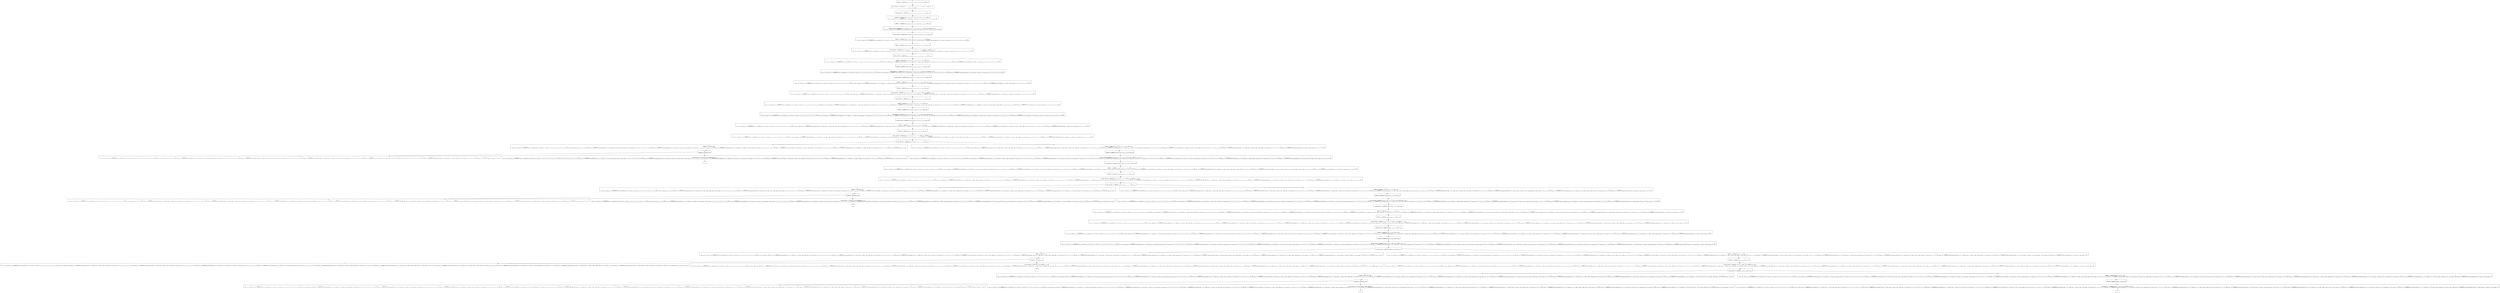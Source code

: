 digraph {
    graph [rankdir=TB
          ,bgcolor=transparent];
    node [shape=box
         ,fillcolor=white
         ,style=filled];
    0 [label=<O <BR/> depth(C C [Member 0 1 : 2 : 2 : 3 : 1 : 0 : 2 : 0 : 1 : 2 : 0 : [0]], v<SUB>0</SUB>)>];
    1 [label=<C <BR/> prog_clause(C C [Member 0 1 : 2 : 2 : 3 : 1 : 0 : 2 : 0 : 1 : 2 : 0 : [0]], v<SUB>5</SUB>), depth(v<SUB>5</SUB>, v<SUB>6</SUB>) <BR/>  [ v<SUB>0</SUB> &rarr; (1 + v<SUB>6</SUB>) ] >];
    2 [label=<O <BR/> prog_clause(C C [Member 0 1 : 2 : 2 : 3 : 1 : 0 : 2 : 0 : 1 : 2 : 0 : [0]], v<SUB>5</SUB>)>];
    3 [label=<C <BR/> depth(C C [Append v<SUB>9</SUB> 0 : v<SUB>10</SUB> 1 : 2 : 2 : 3 : 1 : 0 : 2 : 0 : 1 : 2 : 0 : [0]], v<SUB>6</SUB>) <BR/>  [ v<SUB>0</SUB> &rarr; (1 + v<SUB>6</SUB>), v<SUB>5</SUB> &rarr; C C [Append v<SUB>9</SUB> v<SUB>7</SUB> : v<SUB>10</SUB> v<SUB>8</SUB>], v<SUB>7</SUB> &rarr; 0, v<SUB>8</SUB> &rarr; 1 : 2 : 2 : 3 : 1 : 0 : 2 : 0 : 1 : 2 : 0 : [0] ] >];
    4 [label=<O <BR/> depth(C C [Append v<SUB>9</SUB> 0 : v<SUB>10</SUB> 1 : 2 : 2 : 3 : 1 : 0 : 2 : 0 : 1 : 2 : 0 : [0]], v<SUB>6</SUB>)>];
    5 [label=<C <BR/> prog_clause(C C [Append v<SUB>9</SUB> 0 : v<SUB>10</SUB> 1 : 2 : 2 : 3 : 1 : 0 : 2 : 0 : 1 : 2 : 0 : [0]], v<SUB>20</SUB>), depth(v<SUB>20</SUB>, v<SUB>21</SUB>) <BR/>  [ v<SUB>0</SUB> &rarr; (1 + v<SUB>6</SUB>), v<SUB>5</SUB> &rarr; C C [Append v<SUB>9</SUB> v<SUB>7</SUB> : v<SUB>10</SUB> v<SUB>8</SUB>], v<SUB>6</SUB> &rarr; (1 + v<SUB>21</SUB>), v<SUB>7</SUB> &rarr; 0, v<SUB>8</SUB> &rarr; 1 : 2 : 2 : 3 : 1 : 0 : 2 : 0 : 1 : 2 : 0 : [0] ] >];
    6 [label=<O <BR/> prog_clause(C C [Append v<SUB>9</SUB> 0 : v<SUB>10</SUB> 1 : 2 : 2 : 3 : 1 : 0 : 2 : 0 : 1 : 2 : 0 : [0]], v<SUB>20</SUB>)>];
    7 [label=<C <BR/> depth(C C [Append v<SUB>28</SUB> 0 : v<SUB>10</SUB> 2 : 2 : 3 : 1 : 0 : 2 : 0 : 1 : 2 : 0 : [0]], v<SUB>21</SUB>) <BR/>  [ v<SUB>0</SUB> &rarr; (1 + v<SUB>6</SUB>), v<SUB>5</SUB> &rarr; C C [Append v<SUB>9</SUB> v<SUB>7</SUB> : v<SUB>10</SUB> v<SUB>8</SUB>], v<SUB>6</SUB> &rarr; (1 + v<SUB>21</SUB>), v<SUB>7</SUB> &rarr; 0, v<SUB>8</SUB> &rarr; 1 : 2 : 2 : 3 : 1 : 0 : 2 : 0 : 1 : 2 : 0 : [0], v<SUB>9</SUB> &rarr; v<SUB>27</SUB> : v<SUB>28</SUB>, v<SUB>20</SUB> &rarr; C C [Append v<SUB>28</SUB> v<SUB>29</SUB> v<SUB>30</SUB>], v<SUB>27</SUB> &rarr; 1, v<SUB>29</SUB> &rarr; 0 : v<SUB>10</SUB>, v<SUB>30</SUB> &rarr; 2 : 2 : 3 : 1 : 0 : 2 : 0 : 1 : 2 : 0 : [0] ] >];
    8 [label=<O <BR/> depth(C C [Append v<SUB>28</SUB> 0 : v<SUB>10</SUB> 2 : 2 : 3 : 1 : 0 : 2 : 0 : 1 : 2 : 0 : [0]], v<SUB>21</SUB>)>];
    9 [label=<C <BR/> prog_clause(C C [Append v<SUB>28</SUB> 0 : v<SUB>10</SUB> 2 : 2 : 3 : 1 : 0 : 2 : 0 : 1 : 2 : 0 : [0]], v<SUB>35</SUB>), depth(v<SUB>35</SUB>, v<SUB>36</SUB>) <BR/>  [ v<SUB>0</SUB> &rarr; (1 + v<SUB>6</SUB>), v<SUB>5</SUB> &rarr; C C [Append v<SUB>9</SUB> v<SUB>7</SUB> : v<SUB>10</SUB> v<SUB>8</SUB>], v<SUB>6</SUB> &rarr; (1 + v<SUB>21</SUB>), v<SUB>7</SUB> &rarr; 0, v<SUB>8</SUB> &rarr; 1 : 2 : 2 : 3 : 1 : 0 : 2 : 0 : 1 : 2 : 0 : [0], v<SUB>9</SUB> &rarr; v<SUB>27</SUB> : v<SUB>28</SUB>, v<SUB>20</SUB> &rarr; C C [Append v<SUB>28</SUB> v<SUB>29</SUB> v<SUB>30</SUB>], v<SUB>21</SUB> &rarr; (1 + v<SUB>36</SUB>), v<SUB>27</SUB> &rarr; 1, v<SUB>29</SUB> &rarr; 0 : v<SUB>10</SUB>, v<SUB>30</SUB> &rarr; 2 : 2 : 3 : 1 : 0 : 2 : 0 : 1 : 2 : 0 : [0] ] >];
    10 [label=<O <BR/> prog_clause(C C [Append v<SUB>28</SUB> 0 : v<SUB>10</SUB> 2 : 2 : 3 : 1 : 0 : 2 : 0 : 1 : 2 : 0 : [0]], v<SUB>35</SUB>)>];
    11 [label=<C <BR/> depth(C C [Append v<SUB>43</SUB> 0 : v<SUB>10</SUB> 2 : 3 : 1 : 0 : 2 : 0 : 1 : 2 : 0 : [0]], v<SUB>36</SUB>) <BR/>  [ v<SUB>0</SUB> &rarr; (1 + v<SUB>6</SUB>), v<SUB>5</SUB> &rarr; C C [Append v<SUB>9</SUB> v<SUB>7</SUB> : v<SUB>10</SUB> v<SUB>8</SUB>], v<SUB>6</SUB> &rarr; (1 + v<SUB>21</SUB>), v<SUB>7</SUB> &rarr; 0, v<SUB>8</SUB> &rarr; 1 : 2 : 2 : 3 : 1 : 0 : 2 : 0 : 1 : 2 : 0 : [0], v<SUB>9</SUB> &rarr; v<SUB>27</SUB> : v<SUB>28</SUB>, v<SUB>20</SUB> &rarr; C C [Append v<SUB>28</SUB> v<SUB>29</SUB> v<SUB>30</SUB>], v<SUB>21</SUB> &rarr; (1 + v<SUB>36</SUB>), v<SUB>27</SUB> &rarr; 1, v<SUB>28</SUB> &rarr; v<SUB>42</SUB> : v<SUB>43</SUB>, v<SUB>29</SUB> &rarr; 0 : v<SUB>10</SUB>, v<SUB>30</SUB> &rarr; 2 : 2 : 3 : 1 : 0 : 2 : 0 : 1 : 2 : 0 : [0], v<SUB>35</SUB> &rarr; C C [Append v<SUB>43</SUB> v<SUB>44</SUB> v<SUB>45</SUB>], v<SUB>42</SUB> &rarr; 2, v<SUB>44</SUB> &rarr; 0 : v<SUB>10</SUB>, v<SUB>45</SUB> &rarr; 2 : 3 : 1 : 0 : 2 : 0 : 1 : 2 : 0 : [0] ] >];
    12 [label=<O <BR/> depth(C C [Append v<SUB>43</SUB> 0 : v<SUB>10</SUB> 2 : 3 : 1 : 0 : 2 : 0 : 1 : 2 : 0 : [0]], v<SUB>36</SUB>)>];
    13 [label=<C <BR/> prog_clause(C C [Append v<SUB>43</SUB> 0 : v<SUB>10</SUB> 2 : 3 : 1 : 0 : 2 : 0 : 1 : 2 : 0 : [0]], v<SUB>50</SUB>), depth(v<SUB>50</SUB>, v<SUB>51</SUB>) <BR/>  [ v<SUB>0</SUB> &rarr; (1 + v<SUB>6</SUB>), v<SUB>5</SUB> &rarr; C C [Append v<SUB>9</SUB> v<SUB>7</SUB> : v<SUB>10</SUB> v<SUB>8</SUB>], v<SUB>6</SUB> &rarr; (1 + v<SUB>21</SUB>), v<SUB>7</SUB> &rarr; 0, v<SUB>8</SUB> &rarr; 1 : 2 : 2 : 3 : 1 : 0 : 2 : 0 : 1 : 2 : 0 : [0], v<SUB>9</SUB> &rarr; v<SUB>27</SUB> : v<SUB>28</SUB>, v<SUB>20</SUB> &rarr; C C [Append v<SUB>28</SUB> v<SUB>29</SUB> v<SUB>30</SUB>], v<SUB>21</SUB> &rarr; (1 + v<SUB>36</SUB>), v<SUB>27</SUB> &rarr; 1, v<SUB>28</SUB> &rarr; v<SUB>42</SUB> : v<SUB>43</SUB>, v<SUB>29</SUB> &rarr; 0 : v<SUB>10</SUB>, v<SUB>30</SUB> &rarr; 2 : 2 : 3 : 1 : 0 : 2 : 0 : 1 : 2 : 0 : [0], v<SUB>35</SUB> &rarr; C C [Append v<SUB>43</SUB> v<SUB>44</SUB> v<SUB>45</SUB>], v<SUB>36</SUB> &rarr; (1 + v<SUB>51</SUB>), v<SUB>42</SUB> &rarr; 2, v<SUB>44</SUB> &rarr; 0 : v<SUB>10</SUB>, v<SUB>45</SUB> &rarr; 2 : 3 : 1 : 0 : 2 : 0 : 1 : 2 : 0 : [0] ] >];
    14 [label=<O <BR/> prog_clause(C C [Append v<SUB>43</SUB> 0 : v<SUB>10</SUB> 2 : 3 : 1 : 0 : 2 : 0 : 1 : 2 : 0 : [0]], v<SUB>50</SUB>)>];
    15 [label=<C <BR/> depth(C C [Append v<SUB>58</SUB> 0 : v<SUB>10</SUB> 3 : 1 : 0 : 2 : 0 : 1 : 2 : 0 : [0]], v<SUB>51</SUB>) <BR/>  [ v<SUB>0</SUB> &rarr; (1 + v<SUB>6</SUB>), v<SUB>5</SUB> &rarr; C C [Append v<SUB>9</SUB> v<SUB>7</SUB> : v<SUB>10</SUB> v<SUB>8</SUB>], v<SUB>6</SUB> &rarr; (1 + v<SUB>21</SUB>), v<SUB>7</SUB> &rarr; 0, v<SUB>8</SUB> &rarr; 1 : 2 : 2 : 3 : 1 : 0 : 2 : 0 : 1 : 2 : 0 : [0], v<SUB>9</SUB> &rarr; v<SUB>27</SUB> : v<SUB>28</SUB>, v<SUB>20</SUB> &rarr; C C [Append v<SUB>28</SUB> v<SUB>29</SUB> v<SUB>30</SUB>], v<SUB>21</SUB> &rarr; (1 + v<SUB>36</SUB>), v<SUB>27</SUB> &rarr; 1, v<SUB>28</SUB> &rarr; v<SUB>42</SUB> : v<SUB>43</SUB>, v<SUB>29</SUB> &rarr; 0 : v<SUB>10</SUB>, v<SUB>30</SUB> &rarr; 2 : 2 : 3 : 1 : 0 : 2 : 0 : 1 : 2 : 0 : [0], v<SUB>35</SUB> &rarr; C C [Append v<SUB>43</SUB> v<SUB>44</SUB> v<SUB>45</SUB>], v<SUB>36</SUB> &rarr; (1 + v<SUB>51</SUB>), v<SUB>42</SUB> &rarr; 2, v<SUB>43</SUB> &rarr; v<SUB>57</SUB> : v<SUB>58</SUB>, v<SUB>44</SUB> &rarr; 0 : v<SUB>10</SUB>, v<SUB>45</SUB> &rarr; 2 : 3 : 1 : 0 : 2 : 0 : 1 : 2 : 0 : [0], v<SUB>50</SUB> &rarr; C C [Append v<SUB>58</SUB> v<SUB>59</SUB> v<SUB>60</SUB>], v<SUB>57</SUB> &rarr; 2, v<SUB>59</SUB> &rarr; 0 : v<SUB>10</SUB>, v<SUB>60</SUB> &rarr; 3 : 1 : 0 : 2 : 0 : 1 : 2 : 0 : [0] ] >];
    16 [label=<O <BR/> depth(C C [Append v<SUB>58</SUB> 0 : v<SUB>10</SUB> 3 : 1 : 0 : 2 : 0 : 1 : 2 : 0 : [0]], v<SUB>51</SUB>)>];
    17 [label=<C <BR/> prog_clause(C C [Append v<SUB>58</SUB> 0 : v<SUB>10</SUB> 3 : 1 : 0 : 2 : 0 : 1 : 2 : 0 : [0]], v<SUB>65</SUB>), depth(v<SUB>65</SUB>, v<SUB>66</SUB>) <BR/>  [ v<SUB>0</SUB> &rarr; (1 + v<SUB>6</SUB>), v<SUB>5</SUB> &rarr; C C [Append v<SUB>9</SUB> v<SUB>7</SUB> : v<SUB>10</SUB> v<SUB>8</SUB>], v<SUB>6</SUB> &rarr; (1 + v<SUB>21</SUB>), v<SUB>7</SUB> &rarr; 0, v<SUB>8</SUB> &rarr; 1 : 2 : 2 : 3 : 1 : 0 : 2 : 0 : 1 : 2 : 0 : [0], v<SUB>9</SUB> &rarr; v<SUB>27</SUB> : v<SUB>28</SUB>, v<SUB>20</SUB> &rarr; C C [Append v<SUB>28</SUB> v<SUB>29</SUB> v<SUB>30</SUB>], v<SUB>21</SUB> &rarr; (1 + v<SUB>36</SUB>), v<SUB>27</SUB> &rarr; 1, v<SUB>28</SUB> &rarr; v<SUB>42</SUB> : v<SUB>43</SUB>, v<SUB>29</SUB> &rarr; 0 : v<SUB>10</SUB>, v<SUB>30</SUB> &rarr; 2 : 2 : 3 : 1 : 0 : 2 : 0 : 1 : 2 : 0 : [0], v<SUB>35</SUB> &rarr; C C [Append v<SUB>43</SUB> v<SUB>44</SUB> v<SUB>45</SUB>], v<SUB>36</SUB> &rarr; (1 + v<SUB>51</SUB>), v<SUB>42</SUB> &rarr; 2, v<SUB>43</SUB> &rarr; v<SUB>57</SUB> : v<SUB>58</SUB>, v<SUB>44</SUB> &rarr; 0 : v<SUB>10</SUB>, v<SUB>45</SUB> &rarr; 2 : 3 : 1 : 0 : 2 : 0 : 1 : 2 : 0 : [0], v<SUB>50</SUB> &rarr; C C [Append v<SUB>58</SUB> v<SUB>59</SUB> v<SUB>60</SUB>], v<SUB>51</SUB> &rarr; (1 + v<SUB>66</SUB>), v<SUB>57</SUB> &rarr; 2, v<SUB>59</SUB> &rarr; 0 : v<SUB>10</SUB>, v<SUB>60</SUB> &rarr; 3 : 1 : 0 : 2 : 0 : 1 : 2 : 0 : [0] ] >];
    18 [label=<O <BR/> prog_clause(C C [Append v<SUB>58</SUB> 0 : v<SUB>10</SUB> 3 : 1 : 0 : 2 : 0 : 1 : 2 : 0 : [0]], v<SUB>65</SUB>)>];
    19 [label=<C <BR/> depth(C C [Append v<SUB>73</SUB> 0 : v<SUB>10</SUB> 1 : 0 : 2 : 0 : 1 : 2 : 0 : [0]], v<SUB>66</SUB>) <BR/>  [ v<SUB>0</SUB> &rarr; (1 + v<SUB>6</SUB>), v<SUB>5</SUB> &rarr; C C [Append v<SUB>9</SUB> v<SUB>7</SUB> : v<SUB>10</SUB> v<SUB>8</SUB>], v<SUB>6</SUB> &rarr; (1 + v<SUB>21</SUB>), v<SUB>7</SUB> &rarr; 0, v<SUB>8</SUB> &rarr; 1 : 2 : 2 : 3 : 1 : 0 : 2 : 0 : 1 : 2 : 0 : [0], v<SUB>9</SUB> &rarr; v<SUB>27</SUB> : v<SUB>28</SUB>, v<SUB>20</SUB> &rarr; C C [Append v<SUB>28</SUB> v<SUB>29</SUB> v<SUB>30</SUB>], v<SUB>21</SUB> &rarr; (1 + v<SUB>36</SUB>), v<SUB>27</SUB> &rarr; 1, v<SUB>28</SUB> &rarr; v<SUB>42</SUB> : v<SUB>43</SUB>, v<SUB>29</SUB> &rarr; 0 : v<SUB>10</SUB>, v<SUB>30</SUB> &rarr; 2 : 2 : 3 : 1 : 0 : 2 : 0 : 1 : 2 : 0 : [0], v<SUB>35</SUB> &rarr; C C [Append v<SUB>43</SUB> v<SUB>44</SUB> v<SUB>45</SUB>], v<SUB>36</SUB> &rarr; (1 + v<SUB>51</SUB>), v<SUB>42</SUB> &rarr; 2, v<SUB>43</SUB> &rarr; v<SUB>57</SUB> : v<SUB>58</SUB>, v<SUB>44</SUB> &rarr; 0 : v<SUB>10</SUB>, v<SUB>45</SUB> &rarr; 2 : 3 : 1 : 0 : 2 : 0 : 1 : 2 : 0 : [0], v<SUB>50</SUB> &rarr; C C [Append v<SUB>58</SUB> v<SUB>59</SUB> v<SUB>60</SUB>], v<SUB>51</SUB> &rarr; (1 + v<SUB>66</SUB>), v<SUB>57</SUB> &rarr; 2, v<SUB>58</SUB> &rarr; v<SUB>72</SUB> : v<SUB>73</SUB>, v<SUB>59</SUB> &rarr; 0 : v<SUB>10</SUB>, v<SUB>60</SUB> &rarr; 3 : 1 : 0 : 2 : 0 : 1 : 2 : 0 : [0], v<SUB>65</SUB> &rarr; C C [Append v<SUB>73</SUB> v<SUB>74</SUB> v<SUB>75</SUB>], v<SUB>72</SUB> &rarr; 3, v<SUB>74</SUB> &rarr; 0 : v<SUB>10</SUB>, v<SUB>75</SUB> &rarr; 1 : 0 : 2 : 0 : 1 : 2 : 0 : [0] ] >];
    20 [label=<O <BR/> depth(C C [Append v<SUB>73</SUB> 0 : v<SUB>10</SUB> 1 : 0 : 2 : 0 : 1 : 2 : 0 : [0]], v<SUB>66</SUB>)>];
    21 [label=<C <BR/> prog_clause(C C [Append v<SUB>73</SUB> 0 : v<SUB>10</SUB> 1 : 0 : 2 : 0 : 1 : 2 : 0 : [0]], v<SUB>80</SUB>), depth(v<SUB>80</SUB>, v<SUB>81</SUB>) <BR/>  [ v<SUB>0</SUB> &rarr; (1 + v<SUB>6</SUB>), v<SUB>5</SUB> &rarr; C C [Append v<SUB>9</SUB> v<SUB>7</SUB> : v<SUB>10</SUB> v<SUB>8</SUB>], v<SUB>6</SUB> &rarr; (1 + v<SUB>21</SUB>), v<SUB>7</SUB> &rarr; 0, v<SUB>8</SUB> &rarr; 1 : 2 : 2 : 3 : 1 : 0 : 2 : 0 : 1 : 2 : 0 : [0], v<SUB>9</SUB> &rarr; v<SUB>27</SUB> : v<SUB>28</SUB>, v<SUB>20</SUB> &rarr; C C [Append v<SUB>28</SUB> v<SUB>29</SUB> v<SUB>30</SUB>], v<SUB>21</SUB> &rarr; (1 + v<SUB>36</SUB>), v<SUB>27</SUB> &rarr; 1, v<SUB>28</SUB> &rarr; v<SUB>42</SUB> : v<SUB>43</SUB>, v<SUB>29</SUB> &rarr; 0 : v<SUB>10</SUB>, v<SUB>30</SUB> &rarr; 2 : 2 : 3 : 1 : 0 : 2 : 0 : 1 : 2 : 0 : [0], v<SUB>35</SUB> &rarr; C C [Append v<SUB>43</SUB> v<SUB>44</SUB> v<SUB>45</SUB>], v<SUB>36</SUB> &rarr; (1 + v<SUB>51</SUB>), v<SUB>42</SUB> &rarr; 2, v<SUB>43</SUB> &rarr; v<SUB>57</SUB> : v<SUB>58</SUB>, v<SUB>44</SUB> &rarr; 0 : v<SUB>10</SUB>, v<SUB>45</SUB> &rarr; 2 : 3 : 1 : 0 : 2 : 0 : 1 : 2 : 0 : [0], v<SUB>50</SUB> &rarr; C C [Append v<SUB>58</SUB> v<SUB>59</SUB> v<SUB>60</SUB>], v<SUB>51</SUB> &rarr; (1 + v<SUB>66</SUB>), v<SUB>57</SUB> &rarr; 2, v<SUB>58</SUB> &rarr; v<SUB>72</SUB> : v<SUB>73</SUB>, v<SUB>59</SUB> &rarr; 0 : v<SUB>10</SUB>, v<SUB>60</SUB> &rarr; 3 : 1 : 0 : 2 : 0 : 1 : 2 : 0 : [0], v<SUB>65</SUB> &rarr; C C [Append v<SUB>73</SUB> v<SUB>74</SUB> v<SUB>75</SUB>], v<SUB>66</SUB> &rarr; (1 + v<SUB>81</SUB>), v<SUB>72</SUB> &rarr; 3, v<SUB>74</SUB> &rarr; 0 : v<SUB>10</SUB>, v<SUB>75</SUB> &rarr; 1 : 0 : 2 : 0 : 1 : 2 : 0 : [0] ] >];
    22 [label=<O <BR/> prog_clause(C C [Append v<SUB>73</SUB> 0 : v<SUB>10</SUB> 1 : 0 : 2 : 0 : 1 : 2 : 0 : [0]], v<SUB>80</SUB>)>];
    23 [label=<C <BR/> depth(C C [Append v<SUB>88</SUB> 0 : v<SUB>10</SUB> 0 : 2 : 0 : 1 : 2 : 0 : [0]], v<SUB>81</SUB>) <BR/>  [ v<SUB>0</SUB> &rarr; (1 + v<SUB>6</SUB>), v<SUB>5</SUB> &rarr; C C [Append v<SUB>9</SUB> v<SUB>7</SUB> : v<SUB>10</SUB> v<SUB>8</SUB>], v<SUB>6</SUB> &rarr; (1 + v<SUB>21</SUB>), v<SUB>7</SUB> &rarr; 0, v<SUB>8</SUB> &rarr; 1 : 2 : 2 : 3 : 1 : 0 : 2 : 0 : 1 : 2 : 0 : [0], v<SUB>9</SUB> &rarr; v<SUB>27</SUB> : v<SUB>28</SUB>, v<SUB>20</SUB> &rarr; C C [Append v<SUB>28</SUB> v<SUB>29</SUB> v<SUB>30</SUB>], v<SUB>21</SUB> &rarr; (1 + v<SUB>36</SUB>), v<SUB>27</SUB> &rarr; 1, v<SUB>28</SUB> &rarr; v<SUB>42</SUB> : v<SUB>43</SUB>, v<SUB>29</SUB> &rarr; 0 : v<SUB>10</SUB>, v<SUB>30</SUB> &rarr; 2 : 2 : 3 : 1 : 0 : 2 : 0 : 1 : 2 : 0 : [0], v<SUB>35</SUB> &rarr; C C [Append v<SUB>43</SUB> v<SUB>44</SUB> v<SUB>45</SUB>], v<SUB>36</SUB> &rarr; (1 + v<SUB>51</SUB>), v<SUB>42</SUB> &rarr; 2, v<SUB>43</SUB> &rarr; v<SUB>57</SUB> : v<SUB>58</SUB>, v<SUB>44</SUB> &rarr; 0 : v<SUB>10</SUB>, v<SUB>45</SUB> &rarr; 2 : 3 : 1 : 0 : 2 : 0 : 1 : 2 : 0 : [0], v<SUB>50</SUB> &rarr; C C [Append v<SUB>58</SUB> v<SUB>59</SUB> v<SUB>60</SUB>], v<SUB>51</SUB> &rarr; (1 + v<SUB>66</SUB>), v<SUB>57</SUB> &rarr; 2, v<SUB>58</SUB> &rarr; v<SUB>72</SUB> : v<SUB>73</SUB>, v<SUB>59</SUB> &rarr; 0 : v<SUB>10</SUB>, v<SUB>60</SUB> &rarr; 3 : 1 : 0 : 2 : 0 : 1 : 2 : 0 : [0], v<SUB>65</SUB> &rarr; C C [Append v<SUB>73</SUB> v<SUB>74</SUB> v<SUB>75</SUB>], v<SUB>66</SUB> &rarr; (1 + v<SUB>81</SUB>), v<SUB>72</SUB> &rarr; 3, v<SUB>73</SUB> &rarr; v<SUB>87</SUB> : v<SUB>88</SUB>, v<SUB>74</SUB> &rarr; 0 : v<SUB>10</SUB>, v<SUB>75</SUB> &rarr; 1 : 0 : 2 : 0 : 1 : 2 : 0 : [0], v<SUB>80</SUB> &rarr; C C [Append v<SUB>88</SUB> v<SUB>89</SUB> v<SUB>90</SUB>], v<SUB>87</SUB> &rarr; 1, v<SUB>89</SUB> &rarr; 0 : v<SUB>10</SUB>, v<SUB>90</SUB> &rarr; 0 : 2 : 0 : 1 : 2 : 0 : [0] ] >];
    24 [label=<O <BR/> depth(C C [Append v<SUB>88</SUB> 0 : v<SUB>10</SUB> 0 : 2 : 0 : 1 : 2 : 0 : [0]], v<SUB>81</SUB>)>];
    25 [label=<C <BR/> prog_clause(C C [Append v<SUB>88</SUB> 0 : v<SUB>10</SUB> 0 : 2 : 0 : 1 : 2 : 0 : [0]], v<SUB>95</SUB>), depth(v<SUB>95</SUB>, v<SUB>96</SUB>) <BR/>  [ v<SUB>0</SUB> &rarr; (1 + v<SUB>6</SUB>), v<SUB>5</SUB> &rarr; C C [Append v<SUB>9</SUB> v<SUB>7</SUB> : v<SUB>10</SUB> v<SUB>8</SUB>], v<SUB>6</SUB> &rarr; (1 + v<SUB>21</SUB>), v<SUB>7</SUB> &rarr; 0, v<SUB>8</SUB> &rarr; 1 : 2 : 2 : 3 : 1 : 0 : 2 : 0 : 1 : 2 : 0 : [0], v<SUB>9</SUB> &rarr; v<SUB>27</SUB> : v<SUB>28</SUB>, v<SUB>20</SUB> &rarr; C C [Append v<SUB>28</SUB> v<SUB>29</SUB> v<SUB>30</SUB>], v<SUB>21</SUB> &rarr; (1 + v<SUB>36</SUB>), v<SUB>27</SUB> &rarr; 1, v<SUB>28</SUB> &rarr; v<SUB>42</SUB> : v<SUB>43</SUB>, v<SUB>29</SUB> &rarr; 0 : v<SUB>10</SUB>, v<SUB>30</SUB> &rarr; 2 : 2 : 3 : 1 : 0 : 2 : 0 : 1 : 2 : 0 : [0], v<SUB>35</SUB> &rarr; C C [Append v<SUB>43</SUB> v<SUB>44</SUB> v<SUB>45</SUB>], v<SUB>36</SUB> &rarr; (1 + v<SUB>51</SUB>), v<SUB>42</SUB> &rarr; 2, v<SUB>43</SUB> &rarr; v<SUB>57</SUB> : v<SUB>58</SUB>, v<SUB>44</SUB> &rarr; 0 : v<SUB>10</SUB>, v<SUB>45</SUB> &rarr; 2 : 3 : 1 : 0 : 2 : 0 : 1 : 2 : 0 : [0], v<SUB>50</SUB> &rarr; C C [Append v<SUB>58</SUB> v<SUB>59</SUB> v<SUB>60</SUB>], v<SUB>51</SUB> &rarr; (1 + v<SUB>66</SUB>), v<SUB>57</SUB> &rarr; 2, v<SUB>58</SUB> &rarr; v<SUB>72</SUB> : v<SUB>73</SUB>, v<SUB>59</SUB> &rarr; 0 : v<SUB>10</SUB>, v<SUB>60</SUB> &rarr; 3 : 1 : 0 : 2 : 0 : 1 : 2 : 0 : [0], v<SUB>65</SUB> &rarr; C C [Append v<SUB>73</SUB> v<SUB>74</SUB> v<SUB>75</SUB>], v<SUB>66</SUB> &rarr; (1 + v<SUB>81</SUB>), v<SUB>72</SUB> &rarr; 3, v<SUB>73</SUB> &rarr; v<SUB>87</SUB> : v<SUB>88</SUB>, v<SUB>74</SUB> &rarr; 0 : v<SUB>10</SUB>, v<SUB>75</SUB> &rarr; 1 : 0 : 2 : 0 : 1 : 2 : 0 : [0], v<SUB>80</SUB> &rarr; C C [Append v<SUB>88</SUB> v<SUB>89</SUB> v<SUB>90</SUB>], v<SUB>81</SUB> &rarr; (1 + v<SUB>96</SUB>), v<SUB>87</SUB> &rarr; 1, v<SUB>89</SUB> &rarr; 0 : v<SUB>10</SUB>, v<SUB>90</SUB> &rarr; 0 : 2 : 0 : 1 : 2 : 0 : [0] ] >];
    26 [label=<O <BR/> prog_clause(C C [Append v<SUB>88</SUB> 0 : v<SUB>10</SUB> 0 : 2 : 0 : 1 : 2 : 0 : [0]], v<SUB>95</SUB>)>];
    27 [label=<C <BR/> depth(C C [True []], v<SUB>96</SUB>) <BR/>  [ v<SUB>0</SUB> &rarr; (1 + v<SUB>6</SUB>), v<SUB>5</SUB> &rarr; C C [Append v<SUB>9</SUB> v<SUB>7</SUB> : v<SUB>10</SUB> v<SUB>8</SUB>], v<SUB>6</SUB> &rarr; (1 + v<SUB>21</SUB>), v<SUB>7</SUB> &rarr; 0, v<SUB>8</SUB> &rarr; 1 : 2 : 2 : 3 : 1 : 0 : 2 : 0 : 1 : 2 : 0 : [0], v<SUB>9</SUB> &rarr; v<SUB>27</SUB> : v<SUB>28</SUB>, v<SUB>10</SUB> &rarr; 2 : 0 : 1 : 2 : 0 : [0], v<SUB>20</SUB> &rarr; C C [Append v<SUB>28</SUB> v<SUB>29</SUB> v<SUB>30</SUB>], v<SUB>21</SUB> &rarr; (1 + v<SUB>36</SUB>), v<SUB>27</SUB> &rarr; 1, v<SUB>28</SUB> &rarr; v<SUB>42</SUB> : v<SUB>43</SUB>, v<SUB>29</SUB> &rarr; 0 : v<SUB>10</SUB>, v<SUB>30</SUB> &rarr; 2 : 2 : 3 : 1 : 0 : 2 : 0 : 1 : 2 : 0 : [0], v<SUB>35</SUB> &rarr; C C [Append v<SUB>43</SUB> v<SUB>44</SUB> v<SUB>45</SUB>], v<SUB>36</SUB> &rarr; (1 + v<SUB>51</SUB>), v<SUB>42</SUB> &rarr; 2, v<SUB>43</SUB> &rarr; v<SUB>57</SUB> : v<SUB>58</SUB>, v<SUB>44</SUB> &rarr; 0 : v<SUB>10</SUB>, v<SUB>45</SUB> &rarr; 2 : 3 : 1 : 0 : 2 : 0 : 1 : 2 : 0 : [0], v<SUB>50</SUB> &rarr; C C [Append v<SUB>58</SUB> v<SUB>59</SUB> v<SUB>60</SUB>], v<SUB>51</SUB> &rarr; (1 + v<SUB>66</SUB>), v<SUB>57</SUB> &rarr; 2, v<SUB>58</SUB> &rarr; v<SUB>72</SUB> : v<SUB>73</SUB>, v<SUB>59</SUB> &rarr; 0 : v<SUB>10</SUB>, v<SUB>60</SUB> &rarr; 3 : 1 : 0 : 2 : 0 : 1 : 2 : 0 : [0], v<SUB>65</SUB> &rarr; C C [Append v<SUB>73</SUB> v<SUB>74</SUB> v<SUB>75</SUB>], v<SUB>66</SUB> &rarr; (1 + v<SUB>81</SUB>), v<SUB>72</SUB> &rarr; 3, v<SUB>73</SUB> &rarr; v<SUB>87</SUB> : v<SUB>88</SUB>, v<SUB>74</SUB> &rarr; 0 : v<SUB>10</SUB>, v<SUB>75</SUB> &rarr; 1 : 0 : 2 : 0 : 1 : 2 : 0 : [0], v<SUB>80</SUB> &rarr; C C [Append v<SUB>88</SUB> v<SUB>89</SUB> v<SUB>90</SUB>], v<SUB>81</SUB> &rarr; (1 + v<SUB>96</SUB>), v<SUB>87</SUB> &rarr; 1, v<SUB>88</SUB> &rarr; [], v<SUB>89</SUB> &rarr; 0 : v<SUB>10</SUB>, v<SUB>90</SUB> &rarr; 0 : 2 : 0 : 1 : 2 : 0 : [0], v<SUB>95</SUB> &rarr; C C [True []], v<SUB>101</SUB> &rarr; 0 : v<SUB>10</SUB> ] >];
    28 [label=<C <BR/> depth(C C [Append v<SUB>103</SUB> 0 : v<SUB>10</SUB> 2 : 0 : 1 : 2 : 0 : [0]], v<SUB>96</SUB>) <BR/>  [ v<SUB>0</SUB> &rarr; (1 + v<SUB>6</SUB>), v<SUB>5</SUB> &rarr; C C [Append v<SUB>9</SUB> v<SUB>7</SUB> : v<SUB>10</SUB> v<SUB>8</SUB>], v<SUB>6</SUB> &rarr; (1 + v<SUB>21</SUB>), v<SUB>7</SUB> &rarr; 0, v<SUB>8</SUB> &rarr; 1 : 2 : 2 : 3 : 1 : 0 : 2 : 0 : 1 : 2 : 0 : [0], v<SUB>9</SUB> &rarr; v<SUB>27</SUB> : v<SUB>28</SUB>, v<SUB>20</SUB> &rarr; C C [Append v<SUB>28</SUB> v<SUB>29</SUB> v<SUB>30</SUB>], v<SUB>21</SUB> &rarr; (1 + v<SUB>36</SUB>), v<SUB>27</SUB> &rarr; 1, v<SUB>28</SUB> &rarr; v<SUB>42</SUB> : v<SUB>43</SUB>, v<SUB>29</SUB> &rarr; 0 : v<SUB>10</SUB>, v<SUB>30</SUB> &rarr; 2 : 2 : 3 : 1 : 0 : 2 : 0 : 1 : 2 : 0 : [0], v<SUB>35</SUB> &rarr; C C [Append v<SUB>43</SUB> v<SUB>44</SUB> v<SUB>45</SUB>], v<SUB>36</SUB> &rarr; (1 + v<SUB>51</SUB>), v<SUB>42</SUB> &rarr; 2, v<SUB>43</SUB> &rarr; v<SUB>57</SUB> : v<SUB>58</SUB>, v<SUB>44</SUB> &rarr; 0 : v<SUB>10</SUB>, v<SUB>45</SUB> &rarr; 2 : 3 : 1 : 0 : 2 : 0 : 1 : 2 : 0 : [0], v<SUB>50</SUB> &rarr; C C [Append v<SUB>58</SUB> v<SUB>59</SUB> v<SUB>60</SUB>], v<SUB>51</SUB> &rarr; (1 + v<SUB>66</SUB>), v<SUB>57</SUB> &rarr; 2, v<SUB>58</SUB> &rarr; v<SUB>72</SUB> : v<SUB>73</SUB>, v<SUB>59</SUB> &rarr; 0 : v<SUB>10</SUB>, v<SUB>60</SUB> &rarr; 3 : 1 : 0 : 2 : 0 : 1 : 2 : 0 : [0], v<SUB>65</SUB> &rarr; C C [Append v<SUB>73</SUB> v<SUB>74</SUB> v<SUB>75</SUB>], v<SUB>66</SUB> &rarr; (1 + v<SUB>81</SUB>), v<SUB>72</SUB> &rarr; 3, v<SUB>73</SUB> &rarr; v<SUB>87</SUB> : v<SUB>88</SUB>, v<SUB>74</SUB> &rarr; 0 : v<SUB>10</SUB>, v<SUB>75</SUB> &rarr; 1 : 0 : 2 : 0 : 1 : 2 : 0 : [0], v<SUB>80</SUB> &rarr; C C [Append v<SUB>88</SUB> v<SUB>89</SUB> v<SUB>90</SUB>], v<SUB>81</SUB> &rarr; (1 + v<SUB>96</SUB>), v<SUB>87</SUB> &rarr; 1, v<SUB>88</SUB> &rarr; v<SUB>102</SUB> : v<SUB>103</SUB>, v<SUB>89</SUB> &rarr; 0 : v<SUB>10</SUB>, v<SUB>90</SUB> &rarr; 0 : 2 : 0 : 1 : 2 : 0 : [0], v<SUB>95</SUB> &rarr; C C [Append v<SUB>103</SUB> v<SUB>104</SUB> v<SUB>105</SUB>], v<SUB>102</SUB> &rarr; 0, v<SUB>104</SUB> &rarr; 0 : v<SUB>10</SUB>, v<SUB>105</SUB> &rarr; 2 : 0 : 1 : 2 : 0 : [0] ] >];
    29 [label=<O <BR/> depth(C C [True []], v<SUB>96</SUB>)>];
    30 [label=<S <BR/>  [ v<SUB>0</SUB> &rarr; (1 + v<SUB>6</SUB>), v<SUB>5</SUB> &rarr; C C [Append v<SUB>9</SUB> v<SUB>7</SUB> : v<SUB>10</SUB> v<SUB>8</SUB>], v<SUB>6</SUB> &rarr; (1 + v<SUB>21</SUB>), v<SUB>7</SUB> &rarr; 0, v<SUB>8</SUB> &rarr; 1 : 2 : 2 : 3 : 1 : 0 : 2 : 0 : 1 : 2 : 0 : [0], v<SUB>9</SUB> &rarr; v<SUB>27</SUB> : v<SUB>28</SUB>, v<SUB>10</SUB> &rarr; 2 : 0 : 1 : 2 : 0 : [0], v<SUB>20</SUB> &rarr; C C [Append v<SUB>28</SUB> v<SUB>29</SUB> v<SUB>30</SUB>], v<SUB>21</SUB> &rarr; (1 + v<SUB>36</SUB>), v<SUB>27</SUB> &rarr; 1, v<SUB>28</SUB> &rarr; v<SUB>42</SUB> : v<SUB>43</SUB>, v<SUB>29</SUB> &rarr; 0 : v<SUB>10</SUB>, v<SUB>30</SUB> &rarr; 2 : 2 : 3 : 1 : 0 : 2 : 0 : 1 : 2 : 0 : [0], v<SUB>35</SUB> &rarr; C C [Append v<SUB>43</SUB> v<SUB>44</SUB> v<SUB>45</SUB>], v<SUB>36</SUB> &rarr; (1 + v<SUB>51</SUB>), v<SUB>42</SUB> &rarr; 2, v<SUB>43</SUB> &rarr; v<SUB>57</SUB> : v<SUB>58</SUB>, v<SUB>44</SUB> &rarr; 0 : v<SUB>10</SUB>, v<SUB>45</SUB> &rarr; 2 : 3 : 1 : 0 : 2 : 0 : 1 : 2 : 0 : [0], v<SUB>50</SUB> &rarr; C C [Append v<SUB>58</SUB> v<SUB>59</SUB> v<SUB>60</SUB>], v<SUB>51</SUB> &rarr; (1 + v<SUB>66</SUB>), v<SUB>57</SUB> &rarr; 2, v<SUB>58</SUB> &rarr; v<SUB>72</SUB> : v<SUB>73</SUB>, v<SUB>59</SUB> &rarr; 0 : v<SUB>10</SUB>, v<SUB>60</SUB> &rarr; 3 : 1 : 0 : 2 : 0 : 1 : 2 : 0 : [0], v<SUB>65</SUB> &rarr; C C [Append v<SUB>73</SUB> v<SUB>74</SUB> v<SUB>75</SUB>], v<SUB>66</SUB> &rarr; (1 + v<SUB>81</SUB>), v<SUB>72</SUB> &rarr; 3, v<SUB>73</SUB> &rarr; v<SUB>87</SUB> : v<SUB>88</SUB>, v<SUB>74</SUB> &rarr; 0 : v<SUB>10</SUB>, v<SUB>75</SUB> &rarr; 1 : 0 : 2 : 0 : 1 : 2 : 0 : [0], v<SUB>80</SUB> &rarr; C C [Append v<SUB>88</SUB> v<SUB>89</SUB> v<SUB>90</SUB>], v<SUB>81</SUB> &rarr; (1 + v<SUB>96</SUB>), v<SUB>87</SUB> &rarr; 1, v<SUB>88</SUB> &rarr; [], v<SUB>89</SUB> &rarr; 0 : v<SUB>10</SUB>, v<SUB>90</SUB> &rarr; 0 : 2 : 0 : 1 : 2 : 0 : [0], v<SUB>95</SUB> &rarr; C C [True []], v<SUB>96</SUB> &rarr; 0, v<SUB>101</SUB> &rarr; 0 : v<SUB>10</SUB> ] >];
    31 [label=<C <BR/> prog_clause(C C [True []], v<SUB>110</SUB>), depth(v<SUB>110</SUB>, v<SUB>111</SUB>) <BR/>  [ v<SUB>0</SUB> &rarr; (1 + v<SUB>6</SUB>), v<SUB>5</SUB> &rarr; C C [Append v<SUB>9</SUB> v<SUB>7</SUB> : v<SUB>10</SUB> v<SUB>8</SUB>], v<SUB>6</SUB> &rarr; (1 + v<SUB>21</SUB>), v<SUB>7</SUB> &rarr; 0, v<SUB>8</SUB> &rarr; 1 : 2 : 2 : 3 : 1 : 0 : 2 : 0 : 1 : 2 : 0 : [0], v<SUB>9</SUB> &rarr; v<SUB>27</SUB> : v<SUB>28</SUB>, v<SUB>10</SUB> &rarr; 2 : 0 : 1 : 2 : 0 : [0], v<SUB>20</SUB> &rarr; C C [Append v<SUB>28</SUB> v<SUB>29</SUB> v<SUB>30</SUB>], v<SUB>21</SUB> &rarr; (1 + v<SUB>36</SUB>), v<SUB>27</SUB> &rarr; 1, v<SUB>28</SUB> &rarr; v<SUB>42</SUB> : v<SUB>43</SUB>, v<SUB>29</SUB> &rarr; 0 : v<SUB>10</SUB>, v<SUB>30</SUB> &rarr; 2 : 2 : 3 : 1 : 0 : 2 : 0 : 1 : 2 : 0 : [0], v<SUB>35</SUB> &rarr; C C [Append v<SUB>43</SUB> v<SUB>44</SUB> v<SUB>45</SUB>], v<SUB>36</SUB> &rarr; (1 + v<SUB>51</SUB>), v<SUB>42</SUB> &rarr; 2, v<SUB>43</SUB> &rarr; v<SUB>57</SUB> : v<SUB>58</SUB>, v<SUB>44</SUB> &rarr; 0 : v<SUB>10</SUB>, v<SUB>45</SUB> &rarr; 2 : 3 : 1 : 0 : 2 : 0 : 1 : 2 : 0 : [0], v<SUB>50</SUB> &rarr; C C [Append v<SUB>58</SUB> v<SUB>59</SUB> v<SUB>60</SUB>], v<SUB>51</SUB> &rarr; (1 + v<SUB>66</SUB>), v<SUB>57</SUB> &rarr; 2, v<SUB>58</SUB> &rarr; v<SUB>72</SUB> : v<SUB>73</SUB>, v<SUB>59</SUB> &rarr; 0 : v<SUB>10</SUB>, v<SUB>60</SUB> &rarr; 3 : 1 : 0 : 2 : 0 : 1 : 2 : 0 : [0], v<SUB>65</SUB> &rarr; C C [Append v<SUB>73</SUB> v<SUB>74</SUB> v<SUB>75</SUB>], v<SUB>66</SUB> &rarr; (1 + v<SUB>81</SUB>), v<SUB>72</SUB> &rarr; 3, v<SUB>73</SUB> &rarr; v<SUB>87</SUB> : v<SUB>88</SUB>, v<SUB>74</SUB> &rarr; 0 : v<SUB>10</SUB>, v<SUB>75</SUB> &rarr; 1 : 0 : 2 : 0 : 1 : 2 : 0 : [0], v<SUB>80</SUB> &rarr; C C [Append v<SUB>88</SUB> v<SUB>89</SUB> v<SUB>90</SUB>], v<SUB>81</SUB> &rarr; (1 + v<SUB>96</SUB>), v<SUB>87</SUB> &rarr; 1, v<SUB>88</SUB> &rarr; [], v<SUB>89</SUB> &rarr; 0 : v<SUB>10</SUB>, v<SUB>90</SUB> &rarr; 0 : 2 : 0 : 1 : 2 : 0 : [0], v<SUB>95</SUB> &rarr; C C [True []], v<SUB>96</SUB> &rarr; (1 + v<SUB>111</SUB>), v<SUB>101</SUB> &rarr; 0 : v<SUB>10</SUB> ] >];
    32 [label=<_|_>];
    33 [label=<O <BR/> depth(C C [Append v<SUB>103</SUB> 0 : v<SUB>10</SUB> 2 : 0 : 1 : 2 : 0 : [0]], v<SUB>96</SUB>)>];
    34 [label=<C <BR/> prog_clause(C C [Append v<SUB>103</SUB> 0 : v<SUB>10</SUB> 2 : 0 : 1 : 2 : 0 : [0]], v<SUB>110</SUB>), depth(v<SUB>110</SUB>, v<SUB>111</SUB>) <BR/>  [ v<SUB>0</SUB> &rarr; (1 + v<SUB>6</SUB>), v<SUB>5</SUB> &rarr; C C [Append v<SUB>9</SUB> v<SUB>7</SUB> : v<SUB>10</SUB> v<SUB>8</SUB>], v<SUB>6</SUB> &rarr; (1 + v<SUB>21</SUB>), v<SUB>7</SUB> &rarr; 0, v<SUB>8</SUB> &rarr; 1 : 2 : 2 : 3 : 1 : 0 : 2 : 0 : 1 : 2 : 0 : [0], v<SUB>9</SUB> &rarr; v<SUB>27</SUB> : v<SUB>28</SUB>, v<SUB>20</SUB> &rarr; C C [Append v<SUB>28</SUB> v<SUB>29</SUB> v<SUB>30</SUB>], v<SUB>21</SUB> &rarr; (1 + v<SUB>36</SUB>), v<SUB>27</SUB> &rarr; 1, v<SUB>28</SUB> &rarr; v<SUB>42</SUB> : v<SUB>43</SUB>, v<SUB>29</SUB> &rarr; 0 : v<SUB>10</SUB>, v<SUB>30</SUB> &rarr; 2 : 2 : 3 : 1 : 0 : 2 : 0 : 1 : 2 : 0 : [0], v<SUB>35</SUB> &rarr; C C [Append v<SUB>43</SUB> v<SUB>44</SUB> v<SUB>45</SUB>], v<SUB>36</SUB> &rarr; (1 + v<SUB>51</SUB>), v<SUB>42</SUB> &rarr; 2, v<SUB>43</SUB> &rarr; v<SUB>57</SUB> : v<SUB>58</SUB>, v<SUB>44</SUB> &rarr; 0 : v<SUB>10</SUB>, v<SUB>45</SUB> &rarr; 2 : 3 : 1 : 0 : 2 : 0 : 1 : 2 : 0 : [0], v<SUB>50</SUB> &rarr; C C [Append v<SUB>58</SUB> v<SUB>59</SUB> v<SUB>60</SUB>], v<SUB>51</SUB> &rarr; (1 + v<SUB>66</SUB>), v<SUB>57</SUB> &rarr; 2, v<SUB>58</SUB> &rarr; v<SUB>72</SUB> : v<SUB>73</SUB>, v<SUB>59</SUB> &rarr; 0 : v<SUB>10</SUB>, v<SUB>60</SUB> &rarr; 3 : 1 : 0 : 2 : 0 : 1 : 2 : 0 : [0], v<SUB>65</SUB> &rarr; C C [Append v<SUB>73</SUB> v<SUB>74</SUB> v<SUB>75</SUB>], v<SUB>66</SUB> &rarr; (1 + v<SUB>81</SUB>), v<SUB>72</SUB> &rarr; 3, v<SUB>73</SUB> &rarr; v<SUB>87</SUB> : v<SUB>88</SUB>, v<SUB>74</SUB> &rarr; 0 : v<SUB>10</SUB>, v<SUB>75</SUB> &rarr; 1 : 0 : 2 : 0 : 1 : 2 : 0 : [0], v<SUB>80</SUB> &rarr; C C [Append v<SUB>88</SUB> v<SUB>89</SUB> v<SUB>90</SUB>], v<SUB>81</SUB> &rarr; (1 + v<SUB>96</SUB>), v<SUB>87</SUB> &rarr; 1, v<SUB>88</SUB> &rarr; v<SUB>102</SUB> : v<SUB>103</SUB>, v<SUB>89</SUB> &rarr; 0 : v<SUB>10</SUB>, v<SUB>90</SUB> &rarr; 0 : 2 : 0 : 1 : 2 : 0 : [0], v<SUB>95</SUB> &rarr; C C [Append v<SUB>103</SUB> v<SUB>104</SUB> v<SUB>105</SUB>], v<SUB>96</SUB> &rarr; (1 + v<SUB>111</SUB>), v<SUB>102</SUB> &rarr; 0, v<SUB>104</SUB> &rarr; 0 : v<SUB>10</SUB>, v<SUB>105</SUB> &rarr; 2 : 0 : 1 : 2 : 0 : [0] ] >];
    35 [label=<O <BR/> prog_clause(C C [Append v<SUB>103</SUB> 0 : v<SUB>10</SUB> 2 : 0 : 1 : 2 : 0 : [0]], v<SUB>110</SUB>)>];
    36 [label=<C <BR/> depth(C C [Append v<SUB>118</SUB> 0 : v<SUB>10</SUB> 0 : 1 : 2 : 0 : [0]], v<SUB>111</SUB>) <BR/>  [ v<SUB>0</SUB> &rarr; (1 + v<SUB>6</SUB>), v<SUB>5</SUB> &rarr; C C [Append v<SUB>9</SUB> v<SUB>7</SUB> : v<SUB>10</SUB> v<SUB>8</SUB>], v<SUB>6</SUB> &rarr; (1 + v<SUB>21</SUB>), v<SUB>7</SUB> &rarr; 0, v<SUB>8</SUB> &rarr; 1 : 2 : 2 : 3 : 1 : 0 : 2 : 0 : 1 : 2 : 0 : [0], v<SUB>9</SUB> &rarr; v<SUB>27</SUB> : v<SUB>28</SUB>, v<SUB>20</SUB> &rarr; C C [Append v<SUB>28</SUB> v<SUB>29</SUB> v<SUB>30</SUB>], v<SUB>21</SUB> &rarr; (1 + v<SUB>36</SUB>), v<SUB>27</SUB> &rarr; 1, v<SUB>28</SUB> &rarr; v<SUB>42</SUB> : v<SUB>43</SUB>, v<SUB>29</SUB> &rarr; 0 : v<SUB>10</SUB>, v<SUB>30</SUB> &rarr; 2 : 2 : 3 : 1 : 0 : 2 : 0 : 1 : 2 : 0 : [0], v<SUB>35</SUB> &rarr; C C [Append v<SUB>43</SUB> v<SUB>44</SUB> v<SUB>45</SUB>], v<SUB>36</SUB> &rarr; (1 + v<SUB>51</SUB>), v<SUB>42</SUB> &rarr; 2, v<SUB>43</SUB> &rarr; v<SUB>57</SUB> : v<SUB>58</SUB>, v<SUB>44</SUB> &rarr; 0 : v<SUB>10</SUB>, v<SUB>45</SUB> &rarr; 2 : 3 : 1 : 0 : 2 : 0 : 1 : 2 : 0 : [0], v<SUB>50</SUB> &rarr; C C [Append v<SUB>58</SUB> v<SUB>59</SUB> v<SUB>60</SUB>], v<SUB>51</SUB> &rarr; (1 + v<SUB>66</SUB>), v<SUB>57</SUB> &rarr; 2, v<SUB>58</SUB> &rarr; v<SUB>72</SUB> : v<SUB>73</SUB>, v<SUB>59</SUB> &rarr; 0 : v<SUB>10</SUB>, v<SUB>60</SUB> &rarr; 3 : 1 : 0 : 2 : 0 : 1 : 2 : 0 : [0], v<SUB>65</SUB> &rarr; C C [Append v<SUB>73</SUB> v<SUB>74</SUB> v<SUB>75</SUB>], v<SUB>66</SUB> &rarr; (1 + v<SUB>81</SUB>), v<SUB>72</SUB> &rarr; 3, v<SUB>73</SUB> &rarr; v<SUB>87</SUB> : v<SUB>88</SUB>, v<SUB>74</SUB> &rarr; 0 : v<SUB>10</SUB>, v<SUB>75</SUB> &rarr; 1 : 0 : 2 : 0 : 1 : 2 : 0 : [0], v<SUB>80</SUB> &rarr; C C [Append v<SUB>88</SUB> v<SUB>89</SUB> v<SUB>90</SUB>], v<SUB>81</SUB> &rarr; (1 + v<SUB>96</SUB>), v<SUB>87</SUB> &rarr; 1, v<SUB>88</SUB> &rarr; v<SUB>102</SUB> : v<SUB>103</SUB>, v<SUB>89</SUB> &rarr; 0 : v<SUB>10</SUB>, v<SUB>90</SUB> &rarr; 0 : 2 : 0 : 1 : 2 : 0 : [0], v<SUB>95</SUB> &rarr; C C [Append v<SUB>103</SUB> v<SUB>104</SUB> v<SUB>105</SUB>], v<SUB>96</SUB> &rarr; (1 + v<SUB>111</SUB>), v<SUB>102</SUB> &rarr; 0, v<SUB>103</SUB> &rarr; v<SUB>117</SUB> : v<SUB>118</SUB>, v<SUB>104</SUB> &rarr; 0 : v<SUB>10</SUB>, v<SUB>105</SUB> &rarr; 2 : 0 : 1 : 2 : 0 : [0], v<SUB>110</SUB> &rarr; C C [Append v<SUB>118</SUB> v<SUB>119</SUB> v<SUB>120</SUB>], v<SUB>117</SUB> &rarr; 2, v<SUB>119</SUB> &rarr; 0 : v<SUB>10</SUB>, v<SUB>120</SUB> &rarr; 0 : 1 : 2 : 0 : [0] ] >];
    37 [label=<O <BR/> depth(C C [Append v<SUB>118</SUB> 0 : v<SUB>10</SUB> 0 : 1 : 2 : 0 : [0]], v<SUB>111</SUB>)>];
    38 [label=<C <BR/> prog_clause(C C [Append v<SUB>118</SUB> 0 : v<SUB>10</SUB> 0 : 1 : 2 : 0 : [0]], v<SUB>125</SUB>), depth(v<SUB>125</SUB>, v<SUB>126</SUB>) <BR/>  [ v<SUB>0</SUB> &rarr; (1 + v<SUB>6</SUB>), v<SUB>5</SUB> &rarr; C C [Append v<SUB>9</SUB> v<SUB>7</SUB> : v<SUB>10</SUB> v<SUB>8</SUB>], v<SUB>6</SUB> &rarr; (1 + v<SUB>21</SUB>), v<SUB>7</SUB> &rarr; 0, v<SUB>8</SUB> &rarr; 1 : 2 : 2 : 3 : 1 : 0 : 2 : 0 : 1 : 2 : 0 : [0], v<SUB>9</SUB> &rarr; v<SUB>27</SUB> : v<SUB>28</SUB>, v<SUB>20</SUB> &rarr; C C [Append v<SUB>28</SUB> v<SUB>29</SUB> v<SUB>30</SUB>], v<SUB>21</SUB> &rarr; (1 + v<SUB>36</SUB>), v<SUB>27</SUB> &rarr; 1, v<SUB>28</SUB> &rarr; v<SUB>42</SUB> : v<SUB>43</SUB>, v<SUB>29</SUB> &rarr; 0 : v<SUB>10</SUB>, v<SUB>30</SUB> &rarr; 2 : 2 : 3 : 1 : 0 : 2 : 0 : 1 : 2 : 0 : [0], v<SUB>35</SUB> &rarr; C C [Append v<SUB>43</SUB> v<SUB>44</SUB> v<SUB>45</SUB>], v<SUB>36</SUB> &rarr; (1 + v<SUB>51</SUB>), v<SUB>42</SUB> &rarr; 2, v<SUB>43</SUB> &rarr; v<SUB>57</SUB> : v<SUB>58</SUB>, v<SUB>44</SUB> &rarr; 0 : v<SUB>10</SUB>, v<SUB>45</SUB> &rarr; 2 : 3 : 1 : 0 : 2 : 0 : 1 : 2 : 0 : [0], v<SUB>50</SUB> &rarr; C C [Append v<SUB>58</SUB> v<SUB>59</SUB> v<SUB>60</SUB>], v<SUB>51</SUB> &rarr; (1 + v<SUB>66</SUB>), v<SUB>57</SUB> &rarr; 2, v<SUB>58</SUB> &rarr; v<SUB>72</SUB> : v<SUB>73</SUB>, v<SUB>59</SUB> &rarr; 0 : v<SUB>10</SUB>, v<SUB>60</SUB> &rarr; 3 : 1 : 0 : 2 : 0 : 1 : 2 : 0 : [0], v<SUB>65</SUB> &rarr; C C [Append v<SUB>73</SUB> v<SUB>74</SUB> v<SUB>75</SUB>], v<SUB>66</SUB> &rarr; (1 + v<SUB>81</SUB>), v<SUB>72</SUB> &rarr; 3, v<SUB>73</SUB> &rarr; v<SUB>87</SUB> : v<SUB>88</SUB>, v<SUB>74</SUB> &rarr; 0 : v<SUB>10</SUB>, v<SUB>75</SUB> &rarr; 1 : 0 : 2 : 0 : 1 : 2 : 0 : [0], v<SUB>80</SUB> &rarr; C C [Append v<SUB>88</SUB> v<SUB>89</SUB> v<SUB>90</SUB>], v<SUB>81</SUB> &rarr; (1 + v<SUB>96</SUB>), v<SUB>87</SUB> &rarr; 1, v<SUB>88</SUB> &rarr; v<SUB>102</SUB> : v<SUB>103</SUB>, v<SUB>89</SUB> &rarr; 0 : v<SUB>10</SUB>, v<SUB>90</SUB> &rarr; 0 : 2 : 0 : 1 : 2 : 0 : [0], v<SUB>95</SUB> &rarr; C C [Append v<SUB>103</SUB> v<SUB>104</SUB> v<SUB>105</SUB>], v<SUB>96</SUB> &rarr; (1 + v<SUB>111</SUB>), v<SUB>102</SUB> &rarr; 0, v<SUB>103</SUB> &rarr; v<SUB>117</SUB> : v<SUB>118</SUB>, v<SUB>104</SUB> &rarr; 0 : v<SUB>10</SUB>, v<SUB>105</SUB> &rarr; 2 : 0 : 1 : 2 : 0 : [0], v<SUB>110</SUB> &rarr; C C [Append v<SUB>118</SUB> v<SUB>119</SUB> v<SUB>120</SUB>], v<SUB>111</SUB> &rarr; (1 + v<SUB>126</SUB>), v<SUB>117</SUB> &rarr; 2, v<SUB>119</SUB> &rarr; 0 : v<SUB>10</SUB>, v<SUB>120</SUB> &rarr; 0 : 1 : 2 : 0 : [0] ] >];
    39 [label=<O <BR/> prog_clause(C C [Append v<SUB>118</SUB> 0 : v<SUB>10</SUB> 0 : 1 : 2 : 0 : [0]], v<SUB>125</SUB>)>];
    40 [label=<C <BR/> depth(C C [True []], v<SUB>126</SUB>) <BR/>  [ v<SUB>0</SUB> &rarr; (1 + v<SUB>6</SUB>), v<SUB>5</SUB> &rarr; C C [Append v<SUB>9</SUB> v<SUB>7</SUB> : v<SUB>10</SUB> v<SUB>8</SUB>], v<SUB>6</SUB> &rarr; (1 + v<SUB>21</SUB>), v<SUB>7</SUB> &rarr; 0, v<SUB>8</SUB> &rarr; 1 : 2 : 2 : 3 : 1 : 0 : 2 : 0 : 1 : 2 : 0 : [0], v<SUB>9</SUB> &rarr; v<SUB>27</SUB> : v<SUB>28</SUB>, v<SUB>10</SUB> &rarr; 1 : 2 : 0 : [0], v<SUB>20</SUB> &rarr; C C [Append v<SUB>28</SUB> v<SUB>29</SUB> v<SUB>30</SUB>], v<SUB>21</SUB> &rarr; (1 + v<SUB>36</SUB>), v<SUB>27</SUB> &rarr; 1, v<SUB>28</SUB> &rarr; v<SUB>42</SUB> : v<SUB>43</SUB>, v<SUB>29</SUB> &rarr; 0 : v<SUB>10</SUB>, v<SUB>30</SUB> &rarr; 2 : 2 : 3 : 1 : 0 : 2 : 0 : 1 : 2 : 0 : [0], v<SUB>35</SUB> &rarr; C C [Append v<SUB>43</SUB> v<SUB>44</SUB> v<SUB>45</SUB>], v<SUB>36</SUB> &rarr; (1 + v<SUB>51</SUB>), v<SUB>42</SUB> &rarr; 2, v<SUB>43</SUB> &rarr; v<SUB>57</SUB> : v<SUB>58</SUB>, v<SUB>44</SUB> &rarr; 0 : v<SUB>10</SUB>, v<SUB>45</SUB> &rarr; 2 : 3 : 1 : 0 : 2 : 0 : 1 : 2 : 0 : [0], v<SUB>50</SUB> &rarr; C C [Append v<SUB>58</SUB> v<SUB>59</SUB> v<SUB>60</SUB>], v<SUB>51</SUB> &rarr; (1 + v<SUB>66</SUB>), v<SUB>57</SUB> &rarr; 2, v<SUB>58</SUB> &rarr; v<SUB>72</SUB> : v<SUB>73</SUB>, v<SUB>59</SUB> &rarr; 0 : v<SUB>10</SUB>, v<SUB>60</SUB> &rarr; 3 : 1 : 0 : 2 : 0 : 1 : 2 : 0 : [0], v<SUB>65</SUB> &rarr; C C [Append v<SUB>73</SUB> v<SUB>74</SUB> v<SUB>75</SUB>], v<SUB>66</SUB> &rarr; (1 + v<SUB>81</SUB>), v<SUB>72</SUB> &rarr; 3, v<SUB>73</SUB> &rarr; v<SUB>87</SUB> : v<SUB>88</SUB>, v<SUB>74</SUB> &rarr; 0 : v<SUB>10</SUB>, v<SUB>75</SUB> &rarr; 1 : 0 : 2 : 0 : 1 : 2 : 0 : [0], v<SUB>80</SUB> &rarr; C C [Append v<SUB>88</SUB> v<SUB>89</SUB> v<SUB>90</SUB>], v<SUB>81</SUB> &rarr; (1 + v<SUB>96</SUB>), v<SUB>87</SUB> &rarr; 1, v<SUB>88</SUB> &rarr; v<SUB>102</SUB> : v<SUB>103</SUB>, v<SUB>89</SUB> &rarr; 0 : v<SUB>10</SUB>, v<SUB>90</SUB> &rarr; 0 : 2 : 0 : 1 : 2 : 0 : [0], v<SUB>95</SUB> &rarr; C C [Append v<SUB>103</SUB> v<SUB>104</SUB> v<SUB>105</SUB>], v<SUB>96</SUB> &rarr; (1 + v<SUB>111</SUB>), v<SUB>102</SUB> &rarr; 0, v<SUB>103</SUB> &rarr; v<SUB>117</SUB> : v<SUB>118</SUB>, v<SUB>104</SUB> &rarr; 0 : v<SUB>10</SUB>, v<SUB>105</SUB> &rarr; 2 : 0 : 1 : 2 : 0 : [0], v<SUB>110</SUB> &rarr; C C [Append v<SUB>118</SUB> v<SUB>119</SUB> v<SUB>120</SUB>], v<SUB>111</SUB> &rarr; (1 + v<SUB>126</SUB>), v<SUB>117</SUB> &rarr; 2, v<SUB>118</SUB> &rarr; [], v<SUB>119</SUB> &rarr; 0 : v<SUB>10</SUB>, v<SUB>120</SUB> &rarr; 0 : 1 : 2 : 0 : [0], v<SUB>125</SUB> &rarr; C C [True []], v<SUB>131</SUB> &rarr; 0 : v<SUB>10</SUB> ] >];
    41 [label=<C <BR/> depth(C C [Append v<SUB>133</SUB> 0 : v<SUB>10</SUB> 1 : 2 : 0 : [0]], v<SUB>126</SUB>) <BR/>  [ v<SUB>0</SUB> &rarr; (1 + v<SUB>6</SUB>), v<SUB>5</SUB> &rarr; C C [Append v<SUB>9</SUB> v<SUB>7</SUB> : v<SUB>10</SUB> v<SUB>8</SUB>], v<SUB>6</SUB> &rarr; (1 + v<SUB>21</SUB>), v<SUB>7</SUB> &rarr; 0, v<SUB>8</SUB> &rarr; 1 : 2 : 2 : 3 : 1 : 0 : 2 : 0 : 1 : 2 : 0 : [0], v<SUB>9</SUB> &rarr; v<SUB>27</SUB> : v<SUB>28</SUB>, v<SUB>20</SUB> &rarr; C C [Append v<SUB>28</SUB> v<SUB>29</SUB> v<SUB>30</SUB>], v<SUB>21</SUB> &rarr; (1 + v<SUB>36</SUB>), v<SUB>27</SUB> &rarr; 1, v<SUB>28</SUB> &rarr; v<SUB>42</SUB> : v<SUB>43</SUB>, v<SUB>29</SUB> &rarr; 0 : v<SUB>10</SUB>, v<SUB>30</SUB> &rarr; 2 : 2 : 3 : 1 : 0 : 2 : 0 : 1 : 2 : 0 : [0], v<SUB>35</SUB> &rarr; C C [Append v<SUB>43</SUB> v<SUB>44</SUB> v<SUB>45</SUB>], v<SUB>36</SUB> &rarr; (1 + v<SUB>51</SUB>), v<SUB>42</SUB> &rarr; 2, v<SUB>43</SUB> &rarr; v<SUB>57</SUB> : v<SUB>58</SUB>, v<SUB>44</SUB> &rarr; 0 : v<SUB>10</SUB>, v<SUB>45</SUB> &rarr; 2 : 3 : 1 : 0 : 2 : 0 : 1 : 2 : 0 : [0], v<SUB>50</SUB> &rarr; C C [Append v<SUB>58</SUB> v<SUB>59</SUB> v<SUB>60</SUB>], v<SUB>51</SUB> &rarr; (1 + v<SUB>66</SUB>), v<SUB>57</SUB> &rarr; 2, v<SUB>58</SUB> &rarr; v<SUB>72</SUB> : v<SUB>73</SUB>, v<SUB>59</SUB> &rarr; 0 : v<SUB>10</SUB>, v<SUB>60</SUB> &rarr; 3 : 1 : 0 : 2 : 0 : 1 : 2 : 0 : [0], v<SUB>65</SUB> &rarr; C C [Append v<SUB>73</SUB> v<SUB>74</SUB> v<SUB>75</SUB>], v<SUB>66</SUB> &rarr; (1 + v<SUB>81</SUB>), v<SUB>72</SUB> &rarr; 3, v<SUB>73</SUB> &rarr; v<SUB>87</SUB> : v<SUB>88</SUB>, v<SUB>74</SUB> &rarr; 0 : v<SUB>10</SUB>, v<SUB>75</SUB> &rarr; 1 : 0 : 2 : 0 : 1 : 2 : 0 : [0], v<SUB>80</SUB> &rarr; C C [Append v<SUB>88</SUB> v<SUB>89</SUB> v<SUB>90</SUB>], v<SUB>81</SUB> &rarr; (1 + v<SUB>96</SUB>), v<SUB>87</SUB> &rarr; 1, v<SUB>88</SUB> &rarr; v<SUB>102</SUB> : v<SUB>103</SUB>, v<SUB>89</SUB> &rarr; 0 : v<SUB>10</SUB>, v<SUB>90</SUB> &rarr; 0 : 2 : 0 : 1 : 2 : 0 : [0], v<SUB>95</SUB> &rarr; C C [Append v<SUB>103</SUB> v<SUB>104</SUB> v<SUB>105</SUB>], v<SUB>96</SUB> &rarr; (1 + v<SUB>111</SUB>), v<SUB>102</SUB> &rarr; 0, v<SUB>103</SUB> &rarr; v<SUB>117</SUB> : v<SUB>118</SUB>, v<SUB>104</SUB> &rarr; 0 : v<SUB>10</SUB>, v<SUB>105</SUB> &rarr; 2 : 0 : 1 : 2 : 0 : [0], v<SUB>110</SUB> &rarr; C C [Append v<SUB>118</SUB> v<SUB>119</SUB> v<SUB>120</SUB>], v<SUB>111</SUB> &rarr; (1 + v<SUB>126</SUB>), v<SUB>117</SUB> &rarr; 2, v<SUB>118</SUB> &rarr; v<SUB>132</SUB> : v<SUB>133</SUB>, v<SUB>119</SUB> &rarr; 0 : v<SUB>10</SUB>, v<SUB>120</SUB> &rarr; 0 : 1 : 2 : 0 : [0], v<SUB>125</SUB> &rarr; C C [Append v<SUB>133</SUB> v<SUB>134</SUB> v<SUB>135</SUB>], v<SUB>132</SUB> &rarr; 0, v<SUB>134</SUB> &rarr; 0 : v<SUB>10</SUB>, v<SUB>135</SUB> &rarr; 1 : 2 : 0 : [0] ] >];
    42 [label=<O <BR/> depth(C C [True []], v<SUB>126</SUB>)>];
    43 [label=<S <BR/>  [ v<SUB>0</SUB> &rarr; (1 + v<SUB>6</SUB>), v<SUB>5</SUB> &rarr; C C [Append v<SUB>9</SUB> v<SUB>7</SUB> : v<SUB>10</SUB> v<SUB>8</SUB>], v<SUB>6</SUB> &rarr; (1 + v<SUB>21</SUB>), v<SUB>7</SUB> &rarr; 0, v<SUB>8</SUB> &rarr; 1 : 2 : 2 : 3 : 1 : 0 : 2 : 0 : 1 : 2 : 0 : [0], v<SUB>9</SUB> &rarr; v<SUB>27</SUB> : v<SUB>28</SUB>, v<SUB>10</SUB> &rarr; 1 : 2 : 0 : [0], v<SUB>20</SUB> &rarr; C C [Append v<SUB>28</SUB> v<SUB>29</SUB> v<SUB>30</SUB>], v<SUB>21</SUB> &rarr; (1 + v<SUB>36</SUB>), v<SUB>27</SUB> &rarr; 1, v<SUB>28</SUB> &rarr; v<SUB>42</SUB> : v<SUB>43</SUB>, v<SUB>29</SUB> &rarr; 0 : v<SUB>10</SUB>, v<SUB>30</SUB> &rarr; 2 : 2 : 3 : 1 : 0 : 2 : 0 : 1 : 2 : 0 : [0], v<SUB>35</SUB> &rarr; C C [Append v<SUB>43</SUB> v<SUB>44</SUB> v<SUB>45</SUB>], v<SUB>36</SUB> &rarr; (1 + v<SUB>51</SUB>), v<SUB>42</SUB> &rarr; 2, v<SUB>43</SUB> &rarr; v<SUB>57</SUB> : v<SUB>58</SUB>, v<SUB>44</SUB> &rarr; 0 : v<SUB>10</SUB>, v<SUB>45</SUB> &rarr; 2 : 3 : 1 : 0 : 2 : 0 : 1 : 2 : 0 : [0], v<SUB>50</SUB> &rarr; C C [Append v<SUB>58</SUB> v<SUB>59</SUB> v<SUB>60</SUB>], v<SUB>51</SUB> &rarr; (1 + v<SUB>66</SUB>), v<SUB>57</SUB> &rarr; 2, v<SUB>58</SUB> &rarr; v<SUB>72</SUB> : v<SUB>73</SUB>, v<SUB>59</SUB> &rarr; 0 : v<SUB>10</SUB>, v<SUB>60</SUB> &rarr; 3 : 1 : 0 : 2 : 0 : 1 : 2 : 0 : [0], v<SUB>65</SUB> &rarr; C C [Append v<SUB>73</SUB> v<SUB>74</SUB> v<SUB>75</SUB>], v<SUB>66</SUB> &rarr; (1 + v<SUB>81</SUB>), v<SUB>72</SUB> &rarr; 3, v<SUB>73</SUB> &rarr; v<SUB>87</SUB> : v<SUB>88</SUB>, v<SUB>74</SUB> &rarr; 0 : v<SUB>10</SUB>, v<SUB>75</SUB> &rarr; 1 : 0 : 2 : 0 : 1 : 2 : 0 : [0], v<SUB>80</SUB> &rarr; C C [Append v<SUB>88</SUB> v<SUB>89</SUB> v<SUB>90</SUB>], v<SUB>81</SUB> &rarr; (1 + v<SUB>96</SUB>), v<SUB>87</SUB> &rarr; 1, v<SUB>88</SUB> &rarr; v<SUB>102</SUB> : v<SUB>103</SUB>, v<SUB>89</SUB> &rarr; 0 : v<SUB>10</SUB>, v<SUB>90</SUB> &rarr; 0 : 2 : 0 : 1 : 2 : 0 : [0], v<SUB>95</SUB> &rarr; C C [Append v<SUB>103</SUB> v<SUB>104</SUB> v<SUB>105</SUB>], v<SUB>96</SUB> &rarr; (1 + v<SUB>111</SUB>), v<SUB>102</SUB> &rarr; 0, v<SUB>103</SUB> &rarr; v<SUB>117</SUB> : v<SUB>118</SUB>, v<SUB>104</SUB> &rarr; 0 : v<SUB>10</SUB>, v<SUB>105</SUB> &rarr; 2 : 0 : 1 : 2 : 0 : [0], v<SUB>110</SUB> &rarr; C C [Append v<SUB>118</SUB> v<SUB>119</SUB> v<SUB>120</SUB>], v<SUB>111</SUB> &rarr; (1 + v<SUB>126</SUB>), v<SUB>117</SUB> &rarr; 2, v<SUB>118</SUB> &rarr; [], v<SUB>119</SUB> &rarr; 0 : v<SUB>10</SUB>, v<SUB>120</SUB> &rarr; 0 : 1 : 2 : 0 : [0], v<SUB>125</SUB> &rarr; C C [True []], v<SUB>126</SUB> &rarr; 0, v<SUB>131</SUB> &rarr; 0 : v<SUB>10</SUB> ] >];
    44 [label=<C <BR/> prog_clause(C C [True []], v<SUB>140</SUB>), depth(v<SUB>140</SUB>, v<SUB>141</SUB>) <BR/>  [ v<SUB>0</SUB> &rarr; (1 + v<SUB>6</SUB>), v<SUB>5</SUB> &rarr; C C [Append v<SUB>9</SUB> v<SUB>7</SUB> : v<SUB>10</SUB> v<SUB>8</SUB>], v<SUB>6</SUB> &rarr; (1 + v<SUB>21</SUB>), v<SUB>7</SUB> &rarr; 0, v<SUB>8</SUB> &rarr; 1 : 2 : 2 : 3 : 1 : 0 : 2 : 0 : 1 : 2 : 0 : [0], v<SUB>9</SUB> &rarr; v<SUB>27</SUB> : v<SUB>28</SUB>, v<SUB>10</SUB> &rarr; 1 : 2 : 0 : [0], v<SUB>20</SUB> &rarr; C C [Append v<SUB>28</SUB> v<SUB>29</SUB> v<SUB>30</SUB>], v<SUB>21</SUB> &rarr; (1 + v<SUB>36</SUB>), v<SUB>27</SUB> &rarr; 1, v<SUB>28</SUB> &rarr; v<SUB>42</SUB> : v<SUB>43</SUB>, v<SUB>29</SUB> &rarr; 0 : v<SUB>10</SUB>, v<SUB>30</SUB> &rarr; 2 : 2 : 3 : 1 : 0 : 2 : 0 : 1 : 2 : 0 : [0], v<SUB>35</SUB> &rarr; C C [Append v<SUB>43</SUB> v<SUB>44</SUB> v<SUB>45</SUB>], v<SUB>36</SUB> &rarr; (1 + v<SUB>51</SUB>), v<SUB>42</SUB> &rarr; 2, v<SUB>43</SUB> &rarr; v<SUB>57</SUB> : v<SUB>58</SUB>, v<SUB>44</SUB> &rarr; 0 : v<SUB>10</SUB>, v<SUB>45</SUB> &rarr; 2 : 3 : 1 : 0 : 2 : 0 : 1 : 2 : 0 : [0], v<SUB>50</SUB> &rarr; C C [Append v<SUB>58</SUB> v<SUB>59</SUB> v<SUB>60</SUB>], v<SUB>51</SUB> &rarr; (1 + v<SUB>66</SUB>), v<SUB>57</SUB> &rarr; 2, v<SUB>58</SUB> &rarr; v<SUB>72</SUB> : v<SUB>73</SUB>, v<SUB>59</SUB> &rarr; 0 : v<SUB>10</SUB>, v<SUB>60</SUB> &rarr; 3 : 1 : 0 : 2 : 0 : 1 : 2 : 0 : [0], v<SUB>65</SUB> &rarr; C C [Append v<SUB>73</SUB> v<SUB>74</SUB> v<SUB>75</SUB>], v<SUB>66</SUB> &rarr; (1 + v<SUB>81</SUB>), v<SUB>72</SUB> &rarr; 3, v<SUB>73</SUB> &rarr; v<SUB>87</SUB> : v<SUB>88</SUB>, v<SUB>74</SUB> &rarr; 0 : v<SUB>10</SUB>, v<SUB>75</SUB> &rarr; 1 : 0 : 2 : 0 : 1 : 2 : 0 : [0], v<SUB>80</SUB> &rarr; C C [Append v<SUB>88</SUB> v<SUB>89</SUB> v<SUB>90</SUB>], v<SUB>81</SUB> &rarr; (1 + v<SUB>96</SUB>), v<SUB>87</SUB> &rarr; 1, v<SUB>88</SUB> &rarr; v<SUB>102</SUB> : v<SUB>103</SUB>, v<SUB>89</SUB> &rarr; 0 : v<SUB>10</SUB>, v<SUB>90</SUB> &rarr; 0 : 2 : 0 : 1 : 2 : 0 : [0], v<SUB>95</SUB> &rarr; C C [Append v<SUB>103</SUB> v<SUB>104</SUB> v<SUB>105</SUB>], v<SUB>96</SUB> &rarr; (1 + v<SUB>111</SUB>), v<SUB>102</SUB> &rarr; 0, v<SUB>103</SUB> &rarr; v<SUB>117</SUB> : v<SUB>118</SUB>, v<SUB>104</SUB> &rarr; 0 : v<SUB>10</SUB>, v<SUB>105</SUB> &rarr; 2 : 0 : 1 : 2 : 0 : [0], v<SUB>110</SUB> &rarr; C C [Append v<SUB>118</SUB> v<SUB>119</SUB> v<SUB>120</SUB>], v<SUB>111</SUB> &rarr; (1 + v<SUB>126</SUB>), v<SUB>117</SUB> &rarr; 2, v<SUB>118</SUB> &rarr; [], v<SUB>119</SUB> &rarr; 0 : v<SUB>10</SUB>, v<SUB>120</SUB> &rarr; 0 : 1 : 2 : 0 : [0], v<SUB>125</SUB> &rarr; C C [True []], v<SUB>126</SUB> &rarr; (1 + v<SUB>141</SUB>), v<SUB>131</SUB> &rarr; 0 : v<SUB>10</SUB> ] >];
    45 [label=<_|_>];
    46 [label=<O <BR/> depth(C C [Append v<SUB>133</SUB> 0 : v<SUB>10</SUB> 1 : 2 : 0 : [0]], v<SUB>126</SUB>)>];
    47 [label=<C <BR/> prog_clause(C C [Append v<SUB>133</SUB> 0 : v<SUB>10</SUB> 1 : 2 : 0 : [0]], v<SUB>140</SUB>), depth(v<SUB>140</SUB>, v<SUB>141</SUB>) <BR/>  [ v<SUB>0</SUB> &rarr; (1 + v<SUB>6</SUB>), v<SUB>5</SUB> &rarr; C C [Append v<SUB>9</SUB> v<SUB>7</SUB> : v<SUB>10</SUB> v<SUB>8</SUB>], v<SUB>6</SUB> &rarr; (1 + v<SUB>21</SUB>), v<SUB>7</SUB> &rarr; 0, v<SUB>8</SUB> &rarr; 1 : 2 : 2 : 3 : 1 : 0 : 2 : 0 : 1 : 2 : 0 : [0], v<SUB>9</SUB> &rarr; v<SUB>27</SUB> : v<SUB>28</SUB>, v<SUB>20</SUB> &rarr; C C [Append v<SUB>28</SUB> v<SUB>29</SUB> v<SUB>30</SUB>], v<SUB>21</SUB> &rarr; (1 + v<SUB>36</SUB>), v<SUB>27</SUB> &rarr; 1, v<SUB>28</SUB> &rarr; v<SUB>42</SUB> : v<SUB>43</SUB>, v<SUB>29</SUB> &rarr; 0 : v<SUB>10</SUB>, v<SUB>30</SUB> &rarr; 2 : 2 : 3 : 1 : 0 : 2 : 0 : 1 : 2 : 0 : [0], v<SUB>35</SUB> &rarr; C C [Append v<SUB>43</SUB> v<SUB>44</SUB> v<SUB>45</SUB>], v<SUB>36</SUB> &rarr; (1 + v<SUB>51</SUB>), v<SUB>42</SUB> &rarr; 2, v<SUB>43</SUB> &rarr; v<SUB>57</SUB> : v<SUB>58</SUB>, v<SUB>44</SUB> &rarr; 0 : v<SUB>10</SUB>, v<SUB>45</SUB> &rarr; 2 : 3 : 1 : 0 : 2 : 0 : 1 : 2 : 0 : [0], v<SUB>50</SUB> &rarr; C C [Append v<SUB>58</SUB> v<SUB>59</SUB> v<SUB>60</SUB>], v<SUB>51</SUB> &rarr; (1 + v<SUB>66</SUB>), v<SUB>57</SUB> &rarr; 2, v<SUB>58</SUB> &rarr; v<SUB>72</SUB> : v<SUB>73</SUB>, v<SUB>59</SUB> &rarr; 0 : v<SUB>10</SUB>, v<SUB>60</SUB> &rarr; 3 : 1 : 0 : 2 : 0 : 1 : 2 : 0 : [0], v<SUB>65</SUB> &rarr; C C [Append v<SUB>73</SUB> v<SUB>74</SUB> v<SUB>75</SUB>], v<SUB>66</SUB> &rarr; (1 + v<SUB>81</SUB>), v<SUB>72</SUB> &rarr; 3, v<SUB>73</SUB> &rarr; v<SUB>87</SUB> : v<SUB>88</SUB>, v<SUB>74</SUB> &rarr; 0 : v<SUB>10</SUB>, v<SUB>75</SUB> &rarr; 1 : 0 : 2 : 0 : 1 : 2 : 0 : [0], v<SUB>80</SUB> &rarr; C C [Append v<SUB>88</SUB> v<SUB>89</SUB> v<SUB>90</SUB>], v<SUB>81</SUB> &rarr; (1 + v<SUB>96</SUB>), v<SUB>87</SUB> &rarr; 1, v<SUB>88</SUB> &rarr; v<SUB>102</SUB> : v<SUB>103</SUB>, v<SUB>89</SUB> &rarr; 0 : v<SUB>10</SUB>, v<SUB>90</SUB> &rarr; 0 : 2 : 0 : 1 : 2 : 0 : [0], v<SUB>95</SUB> &rarr; C C [Append v<SUB>103</SUB> v<SUB>104</SUB> v<SUB>105</SUB>], v<SUB>96</SUB> &rarr; (1 + v<SUB>111</SUB>), v<SUB>102</SUB> &rarr; 0, v<SUB>103</SUB> &rarr; v<SUB>117</SUB> : v<SUB>118</SUB>, v<SUB>104</SUB> &rarr; 0 : v<SUB>10</SUB>, v<SUB>105</SUB> &rarr; 2 : 0 : 1 : 2 : 0 : [0], v<SUB>110</SUB> &rarr; C C [Append v<SUB>118</SUB> v<SUB>119</SUB> v<SUB>120</SUB>], v<SUB>111</SUB> &rarr; (1 + v<SUB>126</SUB>), v<SUB>117</SUB> &rarr; 2, v<SUB>118</SUB> &rarr; v<SUB>132</SUB> : v<SUB>133</SUB>, v<SUB>119</SUB> &rarr; 0 : v<SUB>10</SUB>, v<SUB>120</SUB> &rarr; 0 : 1 : 2 : 0 : [0], v<SUB>125</SUB> &rarr; C C [Append v<SUB>133</SUB> v<SUB>134</SUB> v<SUB>135</SUB>], v<SUB>126</SUB> &rarr; (1 + v<SUB>141</SUB>), v<SUB>132</SUB> &rarr; 0, v<SUB>134</SUB> &rarr; 0 : v<SUB>10</SUB>, v<SUB>135</SUB> &rarr; 1 : 2 : 0 : [0] ] >];
    48 [label=<O <BR/> prog_clause(C C [Append v<SUB>133</SUB> 0 : v<SUB>10</SUB> 1 : 2 : 0 : [0]], v<SUB>140</SUB>)>];
    49 [label=<C <BR/> depth(C C [Append v<SUB>148</SUB> 0 : v<SUB>10</SUB> 2 : 0 : [0]], v<SUB>141</SUB>) <BR/>  [ v<SUB>0</SUB> &rarr; (1 + v<SUB>6</SUB>), v<SUB>5</SUB> &rarr; C C [Append v<SUB>9</SUB> v<SUB>7</SUB> : v<SUB>10</SUB> v<SUB>8</SUB>], v<SUB>6</SUB> &rarr; (1 + v<SUB>21</SUB>), v<SUB>7</SUB> &rarr; 0, v<SUB>8</SUB> &rarr; 1 : 2 : 2 : 3 : 1 : 0 : 2 : 0 : 1 : 2 : 0 : [0], v<SUB>9</SUB> &rarr; v<SUB>27</SUB> : v<SUB>28</SUB>, v<SUB>20</SUB> &rarr; C C [Append v<SUB>28</SUB> v<SUB>29</SUB> v<SUB>30</SUB>], v<SUB>21</SUB> &rarr; (1 + v<SUB>36</SUB>), v<SUB>27</SUB> &rarr; 1, v<SUB>28</SUB> &rarr; v<SUB>42</SUB> : v<SUB>43</SUB>, v<SUB>29</SUB> &rarr; 0 : v<SUB>10</SUB>, v<SUB>30</SUB> &rarr; 2 : 2 : 3 : 1 : 0 : 2 : 0 : 1 : 2 : 0 : [0], v<SUB>35</SUB> &rarr; C C [Append v<SUB>43</SUB> v<SUB>44</SUB> v<SUB>45</SUB>], v<SUB>36</SUB> &rarr; (1 + v<SUB>51</SUB>), v<SUB>42</SUB> &rarr; 2, v<SUB>43</SUB> &rarr; v<SUB>57</SUB> : v<SUB>58</SUB>, v<SUB>44</SUB> &rarr; 0 : v<SUB>10</SUB>, v<SUB>45</SUB> &rarr; 2 : 3 : 1 : 0 : 2 : 0 : 1 : 2 : 0 : [0], v<SUB>50</SUB> &rarr; C C [Append v<SUB>58</SUB> v<SUB>59</SUB> v<SUB>60</SUB>], v<SUB>51</SUB> &rarr; (1 + v<SUB>66</SUB>), v<SUB>57</SUB> &rarr; 2, v<SUB>58</SUB> &rarr; v<SUB>72</SUB> : v<SUB>73</SUB>, v<SUB>59</SUB> &rarr; 0 : v<SUB>10</SUB>, v<SUB>60</SUB> &rarr; 3 : 1 : 0 : 2 : 0 : 1 : 2 : 0 : [0], v<SUB>65</SUB> &rarr; C C [Append v<SUB>73</SUB> v<SUB>74</SUB> v<SUB>75</SUB>], v<SUB>66</SUB> &rarr; (1 + v<SUB>81</SUB>), v<SUB>72</SUB> &rarr; 3, v<SUB>73</SUB> &rarr; v<SUB>87</SUB> : v<SUB>88</SUB>, v<SUB>74</SUB> &rarr; 0 : v<SUB>10</SUB>, v<SUB>75</SUB> &rarr; 1 : 0 : 2 : 0 : 1 : 2 : 0 : [0], v<SUB>80</SUB> &rarr; C C [Append v<SUB>88</SUB> v<SUB>89</SUB> v<SUB>90</SUB>], v<SUB>81</SUB> &rarr; (1 + v<SUB>96</SUB>), v<SUB>87</SUB> &rarr; 1, v<SUB>88</SUB> &rarr; v<SUB>102</SUB> : v<SUB>103</SUB>, v<SUB>89</SUB> &rarr; 0 : v<SUB>10</SUB>, v<SUB>90</SUB> &rarr; 0 : 2 : 0 : 1 : 2 : 0 : [0], v<SUB>95</SUB> &rarr; C C [Append v<SUB>103</SUB> v<SUB>104</SUB> v<SUB>105</SUB>], v<SUB>96</SUB> &rarr; (1 + v<SUB>111</SUB>), v<SUB>102</SUB> &rarr; 0, v<SUB>103</SUB> &rarr; v<SUB>117</SUB> : v<SUB>118</SUB>, v<SUB>104</SUB> &rarr; 0 : v<SUB>10</SUB>, v<SUB>105</SUB> &rarr; 2 : 0 : 1 : 2 : 0 : [0], v<SUB>110</SUB> &rarr; C C [Append v<SUB>118</SUB> v<SUB>119</SUB> v<SUB>120</SUB>], v<SUB>111</SUB> &rarr; (1 + v<SUB>126</SUB>), v<SUB>117</SUB> &rarr; 2, v<SUB>118</SUB> &rarr; v<SUB>132</SUB> : v<SUB>133</SUB>, v<SUB>119</SUB> &rarr; 0 : v<SUB>10</SUB>, v<SUB>120</SUB> &rarr; 0 : 1 : 2 : 0 : [0], v<SUB>125</SUB> &rarr; C C [Append v<SUB>133</SUB> v<SUB>134</SUB> v<SUB>135</SUB>], v<SUB>126</SUB> &rarr; (1 + v<SUB>141</SUB>), v<SUB>132</SUB> &rarr; 0, v<SUB>133</SUB> &rarr; v<SUB>147</SUB> : v<SUB>148</SUB>, v<SUB>134</SUB> &rarr; 0 : v<SUB>10</SUB>, v<SUB>135</SUB> &rarr; 1 : 2 : 0 : [0], v<SUB>140</SUB> &rarr; C C [Append v<SUB>148</SUB> v<SUB>149</SUB> v<SUB>150</SUB>], v<SUB>147</SUB> &rarr; 1, v<SUB>149</SUB> &rarr; 0 : v<SUB>10</SUB>, v<SUB>150</SUB> &rarr; 2 : 0 : [0] ] >];
    50 [label=<O <BR/> depth(C C [Append v<SUB>148</SUB> 0 : v<SUB>10</SUB> 2 : 0 : [0]], v<SUB>141</SUB>)>];
    51 [label=<C <BR/> prog_clause(C C [Append v<SUB>148</SUB> 0 : v<SUB>10</SUB> 2 : 0 : [0]], v<SUB>155</SUB>), depth(v<SUB>155</SUB>, v<SUB>156</SUB>) <BR/>  [ v<SUB>0</SUB> &rarr; (1 + v<SUB>6</SUB>), v<SUB>5</SUB> &rarr; C C [Append v<SUB>9</SUB> v<SUB>7</SUB> : v<SUB>10</SUB> v<SUB>8</SUB>], v<SUB>6</SUB> &rarr; (1 + v<SUB>21</SUB>), v<SUB>7</SUB> &rarr; 0, v<SUB>8</SUB> &rarr; 1 : 2 : 2 : 3 : 1 : 0 : 2 : 0 : 1 : 2 : 0 : [0], v<SUB>9</SUB> &rarr; v<SUB>27</SUB> : v<SUB>28</SUB>, v<SUB>20</SUB> &rarr; C C [Append v<SUB>28</SUB> v<SUB>29</SUB> v<SUB>30</SUB>], v<SUB>21</SUB> &rarr; (1 + v<SUB>36</SUB>), v<SUB>27</SUB> &rarr; 1, v<SUB>28</SUB> &rarr; v<SUB>42</SUB> : v<SUB>43</SUB>, v<SUB>29</SUB> &rarr; 0 : v<SUB>10</SUB>, v<SUB>30</SUB> &rarr; 2 : 2 : 3 : 1 : 0 : 2 : 0 : 1 : 2 : 0 : [0], v<SUB>35</SUB> &rarr; C C [Append v<SUB>43</SUB> v<SUB>44</SUB> v<SUB>45</SUB>], v<SUB>36</SUB> &rarr; (1 + v<SUB>51</SUB>), v<SUB>42</SUB> &rarr; 2, v<SUB>43</SUB> &rarr; v<SUB>57</SUB> : v<SUB>58</SUB>, v<SUB>44</SUB> &rarr; 0 : v<SUB>10</SUB>, v<SUB>45</SUB> &rarr; 2 : 3 : 1 : 0 : 2 : 0 : 1 : 2 : 0 : [0], v<SUB>50</SUB> &rarr; C C [Append v<SUB>58</SUB> v<SUB>59</SUB> v<SUB>60</SUB>], v<SUB>51</SUB> &rarr; (1 + v<SUB>66</SUB>), v<SUB>57</SUB> &rarr; 2, v<SUB>58</SUB> &rarr; v<SUB>72</SUB> : v<SUB>73</SUB>, v<SUB>59</SUB> &rarr; 0 : v<SUB>10</SUB>, v<SUB>60</SUB> &rarr; 3 : 1 : 0 : 2 : 0 : 1 : 2 : 0 : [0], v<SUB>65</SUB> &rarr; C C [Append v<SUB>73</SUB> v<SUB>74</SUB> v<SUB>75</SUB>], v<SUB>66</SUB> &rarr; (1 + v<SUB>81</SUB>), v<SUB>72</SUB> &rarr; 3, v<SUB>73</SUB> &rarr; v<SUB>87</SUB> : v<SUB>88</SUB>, v<SUB>74</SUB> &rarr; 0 : v<SUB>10</SUB>, v<SUB>75</SUB> &rarr; 1 : 0 : 2 : 0 : 1 : 2 : 0 : [0], v<SUB>80</SUB> &rarr; C C [Append v<SUB>88</SUB> v<SUB>89</SUB> v<SUB>90</SUB>], v<SUB>81</SUB> &rarr; (1 + v<SUB>96</SUB>), v<SUB>87</SUB> &rarr; 1, v<SUB>88</SUB> &rarr; v<SUB>102</SUB> : v<SUB>103</SUB>, v<SUB>89</SUB> &rarr; 0 : v<SUB>10</SUB>, v<SUB>90</SUB> &rarr; 0 : 2 : 0 : 1 : 2 : 0 : [0], v<SUB>95</SUB> &rarr; C C [Append v<SUB>103</SUB> v<SUB>104</SUB> v<SUB>105</SUB>], v<SUB>96</SUB> &rarr; (1 + v<SUB>111</SUB>), v<SUB>102</SUB> &rarr; 0, v<SUB>103</SUB> &rarr; v<SUB>117</SUB> : v<SUB>118</SUB>, v<SUB>104</SUB> &rarr; 0 : v<SUB>10</SUB>, v<SUB>105</SUB> &rarr; 2 : 0 : 1 : 2 : 0 : [0], v<SUB>110</SUB> &rarr; C C [Append v<SUB>118</SUB> v<SUB>119</SUB> v<SUB>120</SUB>], v<SUB>111</SUB> &rarr; (1 + v<SUB>126</SUB>), v<SUB>117</SUB> &rarr; 2, v<SUB>118</SUB> &rarr; v<SUB>132</SUB> : v<SUB>133</SUB>, v<SUB>119</SUB> &rarr; 0 : v<SUB>10</SUB>, v<SUB>120</SUB> &rarr; 0 : 1 : 2 : 0 : [0], v<SUB>125</SUB> &rarr; C C [Append v<SUB>133</SUB> v<SUB>134</SUB> v<SUB>135</SUB>], v<SUB>126</SUB> &rarr; (1 + v<SUB>141</SUB>), v<SUB>132</SUB> &rarr; 0, v<SUB>133</SUB> &rarr; v<SUB>147</SUB> : v<SUB>148</SUB>, v<SUB>134</SUB> &rarr; 0 : v<SUB>10</SUB>, v<SUB>135</SUB> &rarr; 1 : 2 : 0 : [0], v<SUB>140</SUB> &rarr; C C [Append v<SUB>148</SUB> v<SUB>149</SUB> v<SUB>150</SUB>], v<SUB>141</SUB> &rarr; (1 + v<SUB>156</SUB>), v<SUB>147</SUB> &rarr; 1, v<SUB>149</SUB> &rarr; 0 : v<SUB>10</SUB>, v<SUB>150</SUB> &rarr; 2 : 0 : [0] ] >];
    52 [label=<O <BR/> prog_clause(C C [Append v<SUB>148</SUB> 0 : v<SUB>10</SUB> 2 : 0 : [0]], v<SUB>155</SUB>)>];
    53 [label=<C <BR/> depth(C C [Append v<SUB>163</SUB> 0 : v<SUB>10</SUB> 0 : [0]], v<SUB>156</SUB>) <BR/>  [ v<SUB>0</SUB> &rarr; (1 + v<SUB>6</SUB>), v<SUB>5</SUB> &rarr; C C [Append v<SUB>9</SUB> v<SUB>7</SUB> : v<SUB>10</SUB> v<SUB>8</SUB>], v<SUB>6</SUB> &rarr; (1 + v<SUB>21</SUB>), v<SUB>7</SUB> &rarr; 0, v<SUB>8</SUB> &rarr; 1 : 2 : 2 : 3 : 1 : 0 : 2 : 0 : 1 : 2 : 0 : [0], v<SUB>9</SUB> &rarr; v<SUB>27</SUB> : v<SUB>28</SUB>, v<SUB>20</SUB> &rarr; C C [Append v<SUB>28</SUB> v<SUB>29</SUB> v<SUB>30</SUB>], v<SUB>21</SUB> &rarr; (1 + v<SUB>36</SUB>), v<SUB>27</SUB> &rarr; 1, v<SUB>28</SUB> &rarr; v<SUB>42</SUB> : v<SUB>43</SUB>, v<SUB>29</SUB> &rarr; 0 : v<SUB>10</SUB>, v<SUB>30</SUB> &rarr; 2 : 2 : 3 : 1 : 0 : 2 : 0 : 1 : 2 : 0 : [0], v<SUB>35</SUB> &rarr; C C [Append v<SUB>43</SUB> v<SUB>44</SUB> v<SUB>45</SUB>], v<SUB>36</SUB> &rarr; (1 + v<SUB>51</SUB>), v<SUB>42</SUB> &rarr; 2, v<SUB>43</SUB> &rarr; v<SUB>57</SUB> : v<SUB>58</SUB>, v<SUB>44</SUB> &rarr; 0 : v<SUB>10</SUB>, v<SUB>45</SUB> &rarr; 2 : 3 : 1 : 0 : 2 : 0 : 1 : 2 : 0 : [0], v<SUB>50</SUB> &rarr; C C [Append v<SUB>58</SUB> v<SUB>59</SUB> v<SUB>60</SUB>], v<SUB>51</SUB> &rarr; (1 + v<SUB>66</SUB>), v<SUB>57</SUB> &rarr; 2, v<SUB>58</SUB> &rarr; v<SUB>72</SUB> : v<SUB>73</SUB>, v<SUB>59</SUB> &rarr; 0 : v<SUB>10</SUB>, v<SUB>60</SUB> &rarr; 3 : 1 : 0 : 2 : 0 : 1 : 2 : 0 : [0], v<SUB>65</SUB> &rarr; C C [Append v<SUB>73</SUB> v<SUB>74</SUB> v<SUB>75</SUB>], v<SUB>66</SUB> &rarr; (1 + v<SUB>81</SUB>), v<SUB>72</SUB> &rarr; 3, v<SUB>73</SUB> &rarr; v<SUB>87</SUB> : v<SUB>88</SUB>, v<SUB>74</SUB> &rarr; 0 : v<SUB>10</SUB>, v<SUB>75</SUB> &rarr; 1 : 0 : 2 : 0 : 1 : 2 : 0 : [0], v<SUB>80</SUB> &rarr; C C [Append v<SUB>88</SUB> v<SUB>89</SUB> v<SUB>90</SUB>], v<SUB>81</SUB> &rarr; (1 + v<SUB>96</SUB>), v<SUB>87</SUB> &rarr; 1, v<SUB>88</SUB> &rarr; v<SUB>102</SUB> : v<SUB>103</SUB>, v<SUB>89</SUB> &rarr; 0 : v<SUB>10</SUB>, v<SUB>90</SUB> &rarr; 0 : 2 : 0 : 1 : 2 : 0 : [0], v<SUB>95</SUB> &rarr; C C [Append v<SUB>103</SUB> v<SUB>104</SUB> v<SUB>105</SUB>], v<SUB>96</SUB> &rarr; (1 + v<SUB>111</SUB>), v<SUB>102</SUB> &rarr; 0, v<SUB>103</SUB> &rarr; v<SUB>117</SUB> : v<SUB>118</SUB>, v<SUB>104</SUB> &rarr; 0 : v<SUB>10</SUB>, v<SUB>105</SUB> &rarr; 2 : 0 : 1 : 2 : 0 : [0], v<SUB>110</SUB> &rarr; C C [Append v<SUB>118</SUB> v<SUB>119</SUB> v<SUB>120</SUB>], v<SUB>111</SUB> &rarr; (1 + v<SUB>126</SUB>), v<SUB>117</SUB> &rarr; 2, v<SUB>118</SUB> &rarr; v<SUB>132</SUB> : v<SUB>133</SUB>, v<SUB>119</SUB> &rarr; 0 : v<SUB>10</SUB>, v<SUB>120</SUB> &rarr; 0 : 1 : 2 : 0 : [0], v<SUB>125</SUB> &rarr; C C [Append v<SUB>133</SUB> v<SUB>134</SUB> v<SUB>135</SUB>], v<SUB>126</SUB> &rarr; (1 + v<SUB>141</SUB>), v<SUB>132</SUB> &rarr; 0, v<SUB>133</SUB> &rarr; v<SUB>147</SUB> : v<SUB>148</SUB>, v<SUB>134</SUB> &rarr; 0 : v<SUB>10</SUB>, v<SUB>135</SUB> &rarr; 1 : 2 : 0 : [0], v<SUB>140</SUB> &rarr; C C [Append v<SUB>148</SUB> v<SUB>149</SUB> v<SUB>150</SUB>], v<SUB>141</SUB> &rarr; (1 + v<SUB>156</SUB>), v<SUB>147</SUB> &rarr; 1, v<SUB>148</SUB> &rarr; v<SUB>162</SUB> : v<SUB>163</SUB>, v<SUB>149</SUB> &rarr; 0 : v<SUB>10</SUB>, v<SUB>150</SUB> &rarr; 2 : 0 : [0], v<SUB>155</SUB> &rarr; C C [Append v<SUB>163</SUB> v<SUB>164</SUB> v<SUB>165</SUB>], v<SUB>162</SUB> &rarr; 2, v<SUB>164</SUB> &rarr; 0 : v<SUB>10</SUB>, v<SUB>165</SUB> &rarr; 0 : [0] ] >];
    54 [label=<O <BR/> depth(C C [Append v<SUB>163</SUB> 0 : v<SUB>10</SUB> 0 : [0]], v<SUB>156</SUB>)>];
    55 [label=<C <BR/> prog_clause(C C [Append v<SUB>163</SUB> 0 : v<SUB>10</SUB> 0 : [0]], v<SUB>170</SUB>), depth(v<SUB>170</SUB>, v<SUB>171</SUB>) <BR/>  [ v<SUB>0</SUB> &rarr; (1 + v<SUB>6</SUB>), v<SUB>5</SUB> &rarr; C C [Append v<SUB>9</SUB> v<SUB>7</SUB> : v<SUB>10</SUB> v<SUB>8</SUB>], v<SUB>6</SUB> &rarr; (1 + v<SUB>21</SUB>), v<SUB>7</SUB> &rarr; 0, v<SUB>8</SUB> &rarr; 1 : 2 : 2 : 3 : 1 : 0 : 2 : 0 : 1 : 2 : 0 : [0], v<SUB>9</SUB> &rarr; v<SUB>27</SUB> : v<SUB>28</SUB>, v<SUB>20</SUB> &rarr; C C [Append v<SUB>28</SUB> v<SUB>29</SUB> v<SUB>30</SUB>], v<SUB>21</SUB> &rarr; (1 + v<SUB>36</SUB>), v<SUB>27</SUB> &rarr; 1, v<SUB>28</SUB> &rarr; v<SUB>42</SUB> : v<SUB>43</SUB>, v<SUB>29</SUB> &rarr; 0 : v<SUB>10</SUB>, v<SUB>30</SUB> &rarr; 2 : 2 : 3 : 1 : 0 : 2 : 0 : 1 : 2 : 0 : [0], v<SUB>35</SUB> &rarr; C C [Append v<SUB>43</SUB> v<SUB>44</SUB> v<SUB>45</SUB>], v<SUB>36</SUB> &rarr; (1 + v<SUB>51</SUB>), v<SUB>42</SUB> &rarr; 2, v<SUB>43</SUB> &rarr; v<SUB>57</SUB> : v<SUB>58</SUB>, v<SUB>44</SUB> &rarr; 0 : v<SUB>10</SUB>, v<SUB>45</SUB> &rarr; 2 : 3 : 1 : 0 : 2 : 0 : 1 : 2 : 0 : [0], v<SUB>50</SUB> &rarr; C C [Append v<SUB>58</SUB> v<SUB>59</SUB> v<SUB>60</SUB>], v<SUB>51</SUB> &rarr; (1 + v<SUB>66</SUB>), v<SUB>57</SUB> &rarr; 2, v<SUB>58</SUB> &rarr; v<SUB>72</SUB> : v<SUB>73</SUB>, v<SUB>59</SUB> &rarr; 0 : v<SUB>10</SUB>, v<SUB>60</SUB> &rarr; 3 : 1 : 0 : 2 : 0 : 1 : 2 : 0 : [0], v<SUB>65</SUB> &rarr; C C [Append v<SUB>73</SUB> v<SUB>74</SUB> v<SUB>75</SUB>], v<SUB>66</SUB> &rarr; (1 + v<SUB>81</SUB>), v<SUB>72</SUB> &rarr; 3, v<SUB>73</SUB> &rarr; v<SUB>87</SUB> : v<SUB>88</SUB>, v<SUB>74</SUB> &rarr; 0 : v<SUB>10</SUB>, v<SUB>75</SUB> &rarr; 1 : 0 : 2 : 0 : 1 : 2 : 0 : [0], v<SUB>80</SUB> &rarr; C C [Append v<SUB>88</SUB> v<SUB>89</SUB> v<SUB>90</SUB>], v<SUB>81</SUB> &rarr; (1 + v<SUB>96</SUB>), v<SUB>87</SUB> &rarr; 1, v<SUB>88</SUB> &rarr; v<SUB>102</SUB> : v<SUB>103</SUB>, v<SUB>89</SUB> &rarr; 0 : v<SUB>10</SUB>, v<SUB>90</SUB> &rarr; 0 : 2 : 0 : 1 : 2 : 0 : [0], v<SUB>95</SUB> &rarr; C C [Append v<SUB>103</SUB> v<SUB>104</SUB> v<SUB>105</SUB>], v<SUB>96</SUB> &rarr; (1 + v<SUB>111</SUB>), v<SUB>102</SUB> &rarr; 0, v<SUB>103</SUB> &rarr; v<SUB>117</SUB> : v<SUB>118</SUB>, v<SUB>104</SUB> &rarr; 0 : v<SUB>10</SUB>, v<SUB>105</SUB> &rarr; 2 : 0 : 1 : 2 : 0 : [0], v<SUB>110</SUB> &rarr; C C [Append v<SUB>118</SUB> v<SUB>119</SUB> v<SUB>120</SUB>], v<SUB>111</SUB> &rarr; (1 + v<SUB>126</SUB>), v<SUB>117</SUB> &rarr; 2, v<SUB>118</SUB> &rarr; v<SUB>132</SUB> : v<SUB>133</SUB>, v<SUB>119</SUB> &rarr; 0 : v<SUB>10</SUB>, v<SUB>120</SUB> &rarr; 0 : 1 : 2 : 0 : [0], v<SUB>125</SUB> &rarr; C C [Append v<SUB>133</SUB> v<SUB>134</SUB> v<SUB>135</SUB>], v<SUB>126</SUB> &rarr; (1 + v<SUB>141</SUB>), v<SUB>132</SUB> &rarr; 0, v<SUB>133</SUB> &rarr; v<SUB>147</SUB> : v<SUB>148</SUB>, v<SUB>134</SUB> &rarr; 0 : v<SUB>10</SUB>, v<SUB>135</SUB> &rarr; 1 : 2 : 0 : [0], v<SUB>140</SUB> &rarr; C C [Append v<SUB>148</SUB> v<SUB>149</SUB> v<SUB>150</SUB>], v<SUB>141</SUB> &rarr; (1 + v<SUB>156</SUB>), v<SUB>147</SUB> &rarr; 1, v<SUB>148</SUB> &rarr; v<SUB>162</SUB> : v<SUB>163</SUB>, v<SUB>149</SUB> &rarr; 0 : v<SUB>10</SUB>, v<SUB>150</SUB> &rarr; 2 : 0 : [0], v<SUB>155</SUB> &rarr; C C [Append v<SUB>163</SUB> v<SUB>164</SUB> v<SUB>165</SUB>], v<SUB>156</SUB> &rarr; (1 + v<SUB>171</SUB>), v<SUB>162</SUB> &rarr; 2, v<SUB>164</SUB> &rarr; 0 : v<SUB>10</SUB>, v<SUB>165</SUB> &rarr; 0 : [0] ] >];
    56 [label=<O <BR/> prog_clause(C C [Append v<SUB>163</SUB> 0 : v<SUB>10</SUB> 0 : [0]], v<SUB>170</SUB>)>];
    57 [label=<C <BR/> depth(C C [True []], v<SUB>171</SUB>) <BR/>  [ v<SUB>0</SUB> &rarr; (1 + v<SUB>6</SUB>), v<SUB>5</SUB> &rarr; C C [Append v<SUB>9</SUB> v<SUB>7</SUB> : v<SUB>10</SUB> v<SUB>8</SUB>], v<SUB>6</SUB> &rarr; (1 + v<SUB>21</SUB>), v<SUB>7</SUB> &rarr; 0, v<SUB>8</SUB> &rarr; 1 : 2 : 2 : 3 : 1 : 0 : 2 : 0 : 1 : 2 : 0 : [0], v<SUB>9</SUB> &rarr; v<SUB>27</SUB> : v<SUB>28</SUB>, v<SUB>10</SUB> &rarr; [0], v<SUB>20</SUB> &rarr; C C [Append v<SUB>28</SUB> v<SUB>29</SUB> v<SUB>30</SUB>], v<SUB>21</SUB> &rarr; (1 + v<SUB>36</SUB>), v<SUB>27</SUB> &rarr; 1, v<SUB>28</SUB> &rarr; v<SUB>42</SUB> : v<SUB>43</SUB>, v<SUB>29</SUB> &rarr; 0 : v<SUB>10</SUB>, v<SUB>30</SUB> &rarr; 2 : 2 : 3 : 1 : 0 : 2 : 0 : 1 : 2 : 0 : [0], v<SUB>35</SUB> &rarr; C C [Append v<SUB>43</SUB> v<SUB>44</SUB> v<SUB>45</SUB>], v<SUB>36</SUB> &rarr; (1 + v<SUB>51</SUB>), v<SUB>42</SUB> &rarr; 2, v<SUB>43</SUB> &rarr; v<SUB>57</SUB> : v<SUB>58</SUB>, v<SUB>44</SUB> &rarr; 0 : v<SUB>10</SUB>, v<SUB>45</SUB> &rarr; 2 : 3 : 1 : 0 : 2 : 0 : 1 : 2 : 0 : [0], v<SUB>50</SUB> &rarr; C C [Append v<SUB>58</SUB> v<SUB>59</SUB> v<SUB>60</SUB>], v<SUB>51</SUB> &rarr; (1 + v<SUB>66</SUB>), v<SUB>57</SUB> &rarr; 2, v<SUB>58</SUB> &rarr; v<SUB>72</SUB> : v<SUB>73</SUB>, v<SUB>59</SUB> &rarr; 0 : v<SUB>10</SUB>, v<SUB>60</SUB> &rarr; 3 : 1 : 0 : 2 : 0 : 1 : 2 : 0 : [0], v<SUB>65</SUB> &rarr; C C [Append v<SUB>73</SUB> v<SUB>74</SUB> v<SUB>75</SUB>], v<SUB>66</SUB> &rarr; (1 + v<SUB>81</SUB>), v<SUB>72</SUB> &rarr; 3, v<SUB>73</SUB> &rarr; v<SUB>87</SUB> : v<SUB>88</SUB>, v<SUB>74</SUB> &rarr; 0 : v<SUB>10</SUB>, v<SUB>75</SUB> &rarr; 1 : 0 : 2 : 0 : 1 : 2 : 0 : [0], v<SUB>80</SUB> &rarr; C C [Append v<SUB>88</SUB> v<SUB>89</SUB> v<SUB>90</SUB>], v<SUB>81</SUB> &rarr; (1 + v<SUB>96</SUB>), v<SUB>87</SUB> &rarr; 1, v<SUB>88</SUB> &rarr; v<SUB>102</SUB> : v<SUB>103</SUB>, v<SUB>89</SUB> &rarr; 0 : v<SUB>10</SUB>, v<SUB>90</SUB> &rarr; 0 : 2 : 0 : 1 : 2 : 0 : [0], v<SUB>95</SUB> &rarr; C C [Append v<SUB>103</SUB> v<SUB>104</SUB> v<SUB>105</SUB>], v<SUB>96</SUB> &rarr; (1 + v<SUB>111</SUB>), v<SUB>102</SUB> &rarr; 0, v<SUB>103</SUB> &rarr; v<SUB>117</SUB> : v<SUB>118</SUB>, v<SUB>104</SUB> &rarr; 0 : v<SUB>10</SUB>, v<SUB>105</SUB> &rarr; 2 : 0 : 1 : 2 : 0 : [0], v<SUB>110</SUB> &rarr; C C [Append v<SUB>118</SUB> v<SUB>119</SUB> v<SUB>120</SUB>], v<SUB>111</SUB> &rarr; (1 + v<SUB>126</SUB>), v<SUB>117</SUB> &rarr; 2, v<SUB>118</SUB> &rarr; v<SUB>132</SUB> : v<SUB>133</SUB>, v<SUB>119</SUB> &rarr; 0 : v<SUB>10</SUB>, v<SUB>120</SUB> &rarr; 0 : 1 : 2 : 0 : [0], v<SUB>125</SUB> &rarr; C C [Append v<SUB>133</SUB> v<SUB>134</SUB> v<SUB>135</SUB>], v<SUB>126</SUB> &rarr; (1 + v<SUB>141</SUB>), v<SUB>132</SUB> &rarr; 0, v<SUB>133</SUB> &rarr; v<SUB>147</SUB> : v<SUB>148</SUB>, v<SUB>134</SUB> &rarr; 0 : v<SUB>10</SUB>, v<SUB>135</SUB> &rarr; 1 : 2 : 0 : [0], v<SUB>140</SUB> &rarr; C C [Append v<SUB>148</SUB> v<SUB>149</SUB> v<SUB>150</SUB>], v<SUB>141</SUB> &rarr; (1 + v<SUB>156</SUB>), v<SUB>147</SUB> &rarr; 1, v<SUB>148</SUB> &rarr; v<SUB>162</SUB> : v<SUB>163</SUB>, v<SUB>149</SUB> &rarr; 0 : v<SUB>10</SUB>, v<SUB>150</SUB> &rarr; 2 : 0 : [0], v<SUB>155</SUB> &rarr; C C [Append v<SUB>163</SUB> v<SUB>164</SUB> v<SUB>165</SUB>], v<SUB>156</SUB> &rarr; (1 + v<SUB>171</SUB>), v<SUB>162</SUB> &rarr; 2, v<SUB>163</SUB> &rarr; [], v<SUB>164</SUB> &rarr; 0 : v<SUB>10</SUB>, v<SUB>165</SUB> &rarr; 0 : [0], v<SUB>170</SUB> &rarr; C C [True []], v<SUB>176</SUB> &rarr; 0 : v<SUB>10</SUB> ] >];
    58 [label=<C <BR/> depth(C C [Append v<SUB>178</SUB> 0 : v<SUB>10</SUB> [0]], v<SUB>171</SUB>) <BR/>  [ v<SUB>0</SUB> &rarr; (1 + v<SUB>6</SUB>), v<SUB>5</SUB> &rarr; C C [Append v<SUB>9</SUB> v<SUB>7</SUB> : v<SUB>10</SUB> v<SUB>8</SUB>], v<SUB>6</SUB> &rarr; (1 + v<SUB>21</SUB>), v<SUB>7</SUB> &rarr; 0, v<SUB>8</SUB> &rarr; 1 : 2 : 2 : 3 : 1 : 0 : 2 : 0 : 1 : 2 : 0 : [0], v<SUB>9</SUB> &rarr; v<SUB>27</SUB> : v<SUB>28</SUB>, v<SUB>20</SUB> &rarr; C C [Append v<SUB>28</SUB> v<SUB>29</SUB> v<SUB>30</SUB>], v<SUB>21</SUB> &rarr; (1 + v<SUB>36</SUB>), v<SUB>27</SUB> &rarr; 1, v<SUB>28</SUB> &rarr; v<SUB>42</SUB> : v<SUB>43</SUB>, v<SUB>29</SUB> &rarr; 0 : v<SUB>10</SUB>, v<SUB>30</SUB> &rarr; 2 : 2 : 3 : 1 : 0 : 2 : 0 : 1 : 2 : 0 : [0], v<SUB>35</SUB> &rarr; C C [Append v<SUB>43</SUB> v<SUB>44</SUB> v<SUB>45</SUB>], v<SUB>36</SUB> &rarr; (1 + v<SUB>51</SUB>), v<SUB>42</SUB> &rarr; 2, v<SUB>43</SUB> &rarr; v<SUB>57</SUB> : v<SUB>58</SUB>, v<SUB>44</SUB> &rarr; 0 : v<SUB>10</SUB>, v<SUB>45</SUB> &rarr; 2 : 3 : 1 : 0 : 2 : 0 : 1 : 2 : 0 : [0], v<SUB>50</SUB> &rarr; C C [Append v<SUB>58</SUB> v<SUB>59</SUB> v<SUB>60</SUB>], v<SUB>51</SUB> &rarr; (1 + v<SUB>66</SUB>), v<SUB>57</SUB> &rarr; 2, v<SUB>58</SUB> &rarr; v<SUB>72</SUB> : v<SUB>73</SUB>, v<SUB>59</SUB> &rarr; 0 : v<SUB>10</SUB>, v<SUB>60</SUB> &rarr; 3 : 1 : 0 : 2 : 0 : 1 : 2 : 0 : [0], v<SUB>65</SUB> &rarr; C C [Append v<SUB>73</SUB> v<SUB>74</SUB> v<SUB>75</SUB>], v<SUB>66</SUB> &rarr; (1 + v<SUB>81</SUB>), v<SUB>72</SUB> &rarr; 3, v<SUB>73</SUB> &rarr; v<SUB>87</SUB> : v<SUB>88</SUB>, v<SUB>74</SUB> &rarr; 0 : v<SUB>10</SUB>, v<SUB>75</SUB> &rarr; 1 : 0 : 2 : 0 : 1 : 2 : 0 : [0], v<SUB>80</SUB> &rarr; C C [Append v<SUB>88</SUB> v<SUB>89</SUB> v<SUB>90</SUB>], v<SUB>81</SUB> &rarr; (1 + v<SUB>96</SUB>), v<SUB>87</SUB> &rarr; 1, v<SUB>88</SUB> &rarr; v<SUB>102</SUB> : v<SUB>103</SUB>, v<SUB>89</SUB> &rarr; 0 : v<SUB>10</SUB>, v<SUB>90</SUB> &rarr; 0 : 2 : 0 : 1 : 2 : 0 : [0], v<SUB>95</SUB> &rarr; C C [Append v<SUB>103</SUB> v<SUB>104</SUB> v<SUB>105</SUB>], v<SUB>96</SUB> &rarr; (1 + v<SUB>111</SUB>), v<SUB>102</SUB> &rarr; 0, v<SUB>103</SUB> &rarr; v<SUB>117</SUB> : v<SUB>118</SUB>, v<SUB>104</SUB> &rarr; 0 : v<SUB>10</SUB>, v<SUB>105</SUB> &rarr; 2 : 0 : 1 : 2 : 0 : [0], v<SUB>110</SUB> &rarr; C C [Append v<SUB>118</SUB> v<SUB>119</SUB> v<SUB>120</SUB>], v<SUB>111</SUB> &rarr; (1 + v<SUB>126</SUB>), v<SUB>117</SUB> &rarr; 2, v<SUB>118</SUB> &rarr; v<SUB>132</SUB> : v<SUB>133</SUB>, v<SUB>119</SUB> &rarr; 0 : v<SUB>10</SUB>, v<SUB>120</SUB> &rarr; 0 : 1 : 2 : 0 : [0], v<SUB>125</SUB> &rarr; C C [Append v<SUB>133</SUB> v<SUB>134</SUB> v<SUB>135</SUB>], v<SUB>126</SUB> &rarr; (1 + v<SUB>141</SUB>), v<SUB>132</SUB> &rarr; 0, v<SUB>133</SUB> &rarr; v<SUB>147</SUB> : v<SUB>148</SUB>, v<SUB>134</SUB> &rarr; 0 : v<SUB>10</SUB>, v<SUB>135</SUB> &rarr; 1 : 2 : 0 : [0], v<SUB>140</SUB> &rarr; C C [Append v<SUB>148</SUB> v<SUB>149</SUB> v<SUB>150</SUB>], v<SUB>141</SUB> &rarr; (1 + v<SUB>156</SUB>), v<SUB>147</SUB> &rarr; 1, v<SUB>148</SUB> &rarr; v<SUB>162</SUB> : v<SUB>163</SUB>, v<SUB>149</SUB> &rarr; 0 : v<SUB>10</SUB>, v<SUB>150</SUB> &rarr; 2 : 0 : [0], v<SUB>155</SUB> &rarr; C C [Append v<SUB>163</SUB> v<SUB>164</SUB> v<SUB>165</SUB>], v<SUB>156</SUB> &rarr; (1 + v<SUB>171</SUB>), v<SUB>162</SUB> &rarr; 2, v<SUB>163</SUB> &rarr; v<SUB>177</SUB> : v<SUB>178</SUB>, v<SUB>164</SUB> &rarr; 0 : v<SUB>10</SUB>, v<SUB>165</SUB> &rarr; 0 : [0], v<SUB>170</SUB> &rarr; C C [Append v<SUB>178</SUB> v<SUB>179</SUB> v<SUB>180</SUB>], v<SUB>177</SUB> &rarr; 0, v<SUB>179</SUB> &rarr; 0 : v<SUB>10</SUB>, v<SUB>180</SUB> &rarr; [0] ] >];
    59 [label=<O <BR/> depth(C C [True []], v<SUB>171</SUB>)>];
    60 [label=<S <BR/>  [ v<SUB>0</SUB> &rarr; (1 + v<SUB>6</SUB>), v<SUB>5</SUB> &rarr; C C [Append v<SUB>9</SUB> v<SUB>7</SUB> : v<SUB>10</SUB> v<SUB>8</SUB>], v<SUB>6</SUB> &rarr; (1 + v<SUB>21</SUB>), v<SUB>7</SUB> &rarr; 0, v<SUB>8</SUB> &rarr; 1 : 2 : 2 : 3 : 1 : 0 : 2 : 0 : 1 : 2 : 0 : [0], v<SUB>9</SUB> &rarr; v<SUB>27</SUB> : v<SUB>28</SUB>, v<SUB>10</SUB> &rarr; [0], v<SUB>20</SUB> &rarr; C C [Append v<SUB>28</SUB> v<SUB>29</SUB> v<SUB>30</SUB>], v<SUB>21</SUB> &rarr; (1 + v<SUB>36</SUB>), v<SUB>27</SUB> &rarr; 1, v<SUB>28</SUB> &rarr; v<SUB>42</SUB> : v<SUB>43</SUB>, v<SUB>29</SUB> &rarr; 0 : v<SUB>10</SUB>, v<SUB>30</SUB> &rarr; 2 : 2 : 3 : 1 : 0 : 2 : 0 : 1 : 2 : 0 : [0], v<SUB>35</SUB> &rarr; C C [Append v<SUB>43</SUB> v<SUB>44</SUB> v<SUB>45</SUB>], v<SUB>36</SUB> &rarr; (1 + v<SUB>51</SUB>), v<SUB>42</SUB> &rarr; 2, v<SUB>43</SUB> &rarr; v<SUB>57</SUB> : v<SUB>58</SUB>, v<SUB>44</SUB> &rarr; 0 : v<SUB>10</SUB>, v<SUB>45</SUB> &rarr; 2 : 3 : 1 : 0 : 2 : 0 : 1 : 2 : 0 : [0], v<SUB>50</SUB> &rarr; C C [Append v<SUB>58</SUB> v<SUB>59</SUB> v<SUB>60</SUB>], v<SUB>51</SUB> &rarr; (1 + v<SUB>66</SUB>), v<SUB>57</SUB> &rarr; 2, v<SUB>58</SUB> &rarr; v<SUB>72</SUB> : v<SUB>73</SUB>, v<SUB>59</SUB> &rarr; 0 : v<SUB>10</SUB>, v<SUB>60</SUB> &rarr; 3 : 1 : 0 : 2 : 0 : 1 : 2 : 0 : [0], v<SUB>65</SUB> &rarr; C C [Append v<SUB>73</SUB> v<SUB>74</SUB> v<SUB>75</SUB>], v<SUB>66</SUB> &rarr; (1 + v<SUB>81</SUB>), v<SUB>72</SUB> &rarr; 3, v<SUB>73</SUB> &rarr; v<SUB>87</SUB> : v<SUB>88</SUB>, v<SUB>74</SUB> &rarr; 0 : v<SUB>10</SUB>, v<SUB>75</SUB> &rarr; 1 : 0 : 2 : 0 : 1 : 2 : 0 : [0], v<SUB>80</SUB> &rarr; C C [Append v<SUB>88</SUB> v<SUB>89</SUB> v<SUB>90</SUB>], v<SUB>81</SUB> &rarr; (1 + v<SUB>96</SUB>), v<SUB>87</SUB> &rarr; 1, v<SUB>88</SUB> &rarr; v<SUB>102</SUB> : v<SUB>103</SUB>, v<SUB>89</SUB> &rarr; 0 : v<SUB>10</SUB>, v<SUB>90</SUB> &rarr; 0 : 2 : 0 : 1 : 2 : 0 : [0], v<SUB>95</SUB> &rarr; C C [Append v<SUB>103</SUB> v<SUB>104</SUB> v<SUB>105</SUB>], v<SUB>96</SUB> &rarr; (1 + v<SUB>111</SUB>), v<SUB>102</SUB> &rarr; 0, v<SUB>103</SUB> &rarr; v<SUB>117</SUB> : v<SUB>118</SUB>, v<SUB>104</SUB> &rarr; 0 : v<SUB>10</SUB>, v<SUB>105</SUB> &rarr; 2 : 0 : 1 : 2 : 0 : [0], v<SUB>110</SUB> &rarr; C C [Append v<SUB>118</SUB> v<SUB>119</SUB> v<SUB>120</SUB>], v<SUB>111</SUB> &rarr; (1 + v<SUB>126</SUB>), v<SUB>117</SUB> &rarr; 2, v<SUB>118</SUB> &rarr; v<SUB>132</SUB> : v<SUB>133</SUB>, v<SUB>119</SUB> &rarr; 0 : v<SUB>10</SUB>, v<SUB>120</SUB> &rarr; 0 : 1 : 2 : 0 : [0], v<SUB>125</SUB> &rarr; C C [Append v<SUB>133</SUB> v<SUB>134</SUB> v<SUB>135</SUB>], v<SUB>126</SUB> &rarr; (1 + v<SUB>141</SUB>), v<SUB>132</SUB> &rarr; 0, v<SUB>133</SUB> &rarr; v<SUB>147</SUB> : v<SUB>148</SUB>, v<SUB>134</SUB> &rarr; 0 : v<SUB>10</SUB>, v<SUB>135</SUB> &rarr; 1 : 2 : 0 : [0], v<SUB>140</SUB> &rarr; C C [Append v<SUB>148</SUB> v<SUB>149</SUB> v<SUB>150</SUB>], v<SUB>141</SUB> &rarr; (1 + v<SUB>156</SUB>), v<SUB>147</SUB> &rarr; 1, v<SUB>148</SUB> &rarr; v<SUB>162</SUB> : v<SUB>163</SUB>, v<SUB>149</SUB> &rarr; 0 : v<SUB>10</SUB>, v<SUB>150</SUB> &rarr; 2 : 0 : [0], v<SUB>155</SUB> &rarr; C C [Append v<SUB>163</SUB> v<SUB>164</SUB> v<SUB>165</SUB>], v<SUB>156</SUB> &rarr; (1 + v<SUB>171</SUB>), v<SUB>162</SUB> &rarr; 2, v<SUB>163</SUB> &rarr; [], v<SUB>164</SUB> &rarr; 0 : v<SUB>10</SUB>, v<SUB>165</SUB> &rarr; 0 : [0], v<SUB>170</SUB> &rarr; C C [True []], v<SUB>171</SUB> &rarr; 0, v<SUB>176</SUB> &rarr; 0 : v<SUB>10</SUB> ] >];
    61 [label=<C <BR/> prog_clause(C C [True []], v<SUB>185</SUB>), depth(v<SUB>185</SUB>, v<SUB>186</SUB>) <BR/>  [ v<SUB>0</SUB> &rarr; (1 + v<SUB>6</SUB>), v<SUB>5</SUB> &rarr; C C [Append v<SUB>9</SUB> v<SUB>7</SUB> : v<SUB>10</SUB> v<SUB>8</SUB>], v<SUB>6</SUB> &rarr; (1 + v<SUB>21</SUB>), v<SUB>7</SUB> &rarr; 0, v<SUB>8</SUB> &rarr; 1 : 2 : 2 : 3 : 1 : 0 : 2 : 0 : 1 : 2 : 0 : [0], v<SUB>9</SUB> &rarr; v<SUB>27</SUB> : v<SUB>28</SUB>, v<SUB>10</SUB> &rarr; [0], v<SUB>20</SUB> &rarr; C C [Append v<SUB>28</SUB> v<SUB>29</SUB> v<SUB>30</SUB>], v<SUB>21</SUB> &rarr; (1 + v<SUB>36</SUB>), v<SUB>27</SUB> &rarr; 1, v<SUB>28</SUB> &rarr; v<SUB>42</SUB> : v<SUB>43</SUB>, v<SUB>29</SUB> &rarr; 0 : v<SUB>10</SUB>, v<SUB>30</SUB> &rarr; 2 : 2 : 3 : 1 : 0 : 2 : 0 : 1 : 2 : 0 : [0], v<SUB>35</SUB> &rarr; C C [Append v<SUB>43</SUB> v<SUB>44</SUB> v<SUB>45</SUB>], v<SUB>36</SUB> &rarr; (1 + v<SUB>51</SUB>), v<SUB>42</SUB> &rarr; 2, v<SUB>43</SUB> &rarr; v<SUB>57</SUB> : v<SUB>58</SUB>, v<SUB>44</SUB> &rarr; 0 : v<SUB>10</SUB>, v<SUB>45</SUB> &rarr; 2 : 3 : 1 : 0 : 2 : 0 : 1 : 2 : 0 : [0], v<SUB>50</SUB> &rarr; C C [Append v<SUB>58</SUB> v<SUB>59</SUB> v<SUB>60</SUB>], v<SUB>51</SUB> &rarr; (1 + v<SUB>66</SUB>), v<SUB>57</SUB> &rarr; 2, v<SUB>58</SUB> &rarr; v<SUB>72</SUB> : v<SUB>73</SUB>, v<SUB>59</SUB> &rarr; 0 : v<SUB>10</SUB>, v<SUB>60</SUB> &rarr; 3 : 1 : 0 : 2 : 0 : 1 : 2 : 0 : [0], v<SUB>65</SUB> &rarr; C C [Append v<SUB>73</SUB> v<SUB>74</SUB> v<SUB>75</SUB>], v<SUB>66</SUB> &rarr; (1 + v<SUB>81</SUB>), v<SUB>72</SUB> &rarr; 3, v<SUB>73</SUB> &rarr; v<SUB>87</SUB> : v<SUB>88</SUB>, v<SUB>74</SUB> &rarr; 0 : v<SUB>10</SUB>, v<SUB>75</SUB> &rarr; 1 : 0 : 2 : 0 : 1 : 2 : 0 : [0], v<SUB>80</SUB> &rarr; C C [Append v<SUB>88</SUB> v<SUB>89</SUB> v<SUB>90</SUB>], v<SUB>81</SUB> &rarr; (1 + v<SUB>96</SUB>), v<SUB>87</SUB> &rarr; 1, v<SUB>88</SUB> &rarr; v<SUB>102</SUB> : v<SUB>103</SUB>, v<SUB>89</SUB> &rarr; 0 : v<SUB>10</SUB>, v<SUB>90</SUB> &rarr; 0 : 2 : 0 : 1 : 2 : 0 : [0], v<SUB>95</SUB> &rarr; C C [Append v<SUB>103</SUB> v<SUB>104</SUB> v<SUB>105</SUB>], v<SUB>96</SUB> &rarr; (1 + v<SUB>111</SUB>), v<SUB>102</SUB> &rarr; 0, v<SUB>103</SUB> &rarr; v<SUB>117</SUB> : v<SUB>118</SUB>, v<SUB>104</SUB> &rarr; 0 : v<SUB>10</SUB>, v<SUB>105</SUB> &rarr; 2 : 0 : 1 : 2 : 0 : [0], v<SUB>110</SUB> &rarr; C C [Append v<SUB>118</SUB> v<SUB>119</SUB> v<SUB>120</SUB>], v<SUB>111</SUB> &rarr; (1 + v<SUB>126</SUB>), v<SUB>117</SUB> &rarr; 2, v<SUB>118</SUB> &rarr; v<SUB>132</SUB> : v<SUB>133</SUB>, v<SUB>119</SUB> &rarr; 0 : v<SUB>10</SUB>, v<SUB>120</SUB> &rarr; 0 : 1 : 2 : 0 : [0], v<SUB>125</SUB> &rarr; C C [Append v<SUB>133</SUB> v<SUB>134</SUB> v<SUB>135</SUB>], v<SUB>126</SUB> &rarr; (1 + v<SUB>141</SUB>), v<SUB>132</SUB> &rarr; 0, v<SUB>133</SUB> &rarr; v<SUB>147</SUB> : v<SUB>148</SUB>, v<SUB>134</SUB> &rarr; 0 : v<SUB>10</SUB>, v<SUB>135</SUB> &rarr; 1 : 2 : 0 : [0], v<SUB>140</SUB> &rarr; C C [Append v<SUB>148</SUB> v<SUB>149</SUB> v<SUB>150</SUB>], v<SUB>141</SUB> &rarr; (1 + v<SUB>156</SUB>), v<SUB>147</SUB> &rarr; 1, v<SUB>148</SUB> &rarr; v<SUB>162</SUB> : v<SUB>163</SUB>, v<SUB>149</SUB> &rarr; 0 : v<SUB>10</SUB>, v<SUB>150</SUB> &rarr; 2 : 0 : [0], v<SUB>155</SUB> &rarr; C C [Append v<SUB>163</SUB> v<SUB>164</SUB> v<SUB>165</SUB>], v<SUB>156</SUB> &rarr; (1 + v<SUB>171</SUB>), v<SUB>162</SUB> &rarr; 2, v<SUB>163</SUB> &rarr; [], v<SUB>164</SUB> &rarr; 0 : v<SUB>10</SUB>, v<SUB>165</SUB> &rarr; 0 : [0], v<SUB>170</SUB> &rarr; C C [True []], v<SUB>171</SUB> &rarr; (1 + v<SUB>186</SUB>), v<SUB>176</SUB> &rarr; 0 : v<SUB>10</SUB> ] >];
    62 [label=<_|_>];
    63 [label=<O <BR/> depth(C C [Append v<SUB>178</SUB> 0 : v<SUB>10</SUB> [0]], v<SUB>171</SUB>)>];
    64 [label=<C <BR/> prog_clause(C C [Append v<SUB>178</SUB> 0 : v<SUB>10</SUB> [0]], v<SUB>185</SUB>), depth(v<SUB>185</SUB>, v<SUB>186</SUB>) <BR/>  [ v<SUB>0</SUB> &rarr; (1 + v<SUB>6</SUB>), v<SUB>5</SUB> &rarr; C C [Append v<SUB>9</SUB> v<SUB>7</SUB> : v<SUB>10</SUB> v<SUB>8</SUB>], v<SUB>6</SUB> &rarr; (1 + v<SUB>21</SUB>), v<SUB>7</SUB> &rarr; 0, v<SUB>8</SUB> &rarr; 1 : 2 : 2 : 3 : 1 : 0 : 2 : 0 : 1 : 2 : 0 : [0], v<SUB>9</SUB> &rarr; v<SUB>27</SUB> : v<SUB>28</SUB>, v<SUB>20</SUB> &rarr; C C [Append v<SUB>28</SUB> v<SUB>29</SUB> v<SUB>30</SUB>], v<SUB>21</SUB> &rarr; (1 + v<SUB>36</SUB>), v<SUB>27</SUB> &rarr; 1, v<SUB>28</SUB> &rarr; v<SUB>42</SUB> : v<SUB>43</SUB>, v<SUB>29</SUB> &rarr; 0 : v<SUB>10</SUB>, v<SUB>30</SUB> &rarr; 2 : 2 : 3 : 1 : 0 : 2 : 0 : 1 : 2 : 0 : [0], v<SUB>35</SUB> &rarr; C C [Append v<SUB>43</SUB> v<SUB>44</SUB> v<SUB>45</SUB>], v<SUB>36</SUB> &rarr; (1 + v<SUB>51</SUB>), v<SUB>42</SUB> &rarr; 2, v<SUB>43</SUB> &rarr; v<SUB>57</SUB> : v<SUB>58</SUB>, v<SUB>44</SUB> &rarr; 0 : v<SUB>10</SUB>, v<SUB>45</SUB> &rarr; 2 : 3 : 1 : 0 : 2 : 0 : 1 : 2 : 0 : [0], v<SUB>50</SUB> &rarr; C C [Append v<SUB>58</SUB> v<SUB>59</SUB> v<SUB>60</SUB>], v<SUB>51</SUB> &rarr; (1 + v<SUB>66</SUB>), v<SUB>57</SUB> &rarr; 2, v<SUB>58</SUB> &rarr; v<SUB>72</SUB> : v<SUB>73</SUB>, v<SUB>59</SUB> &rarr; 0 : v<SUB>10</SUB>, v<SUB>60</SUB> &rarr; 3 : 1 : 0 : 2 : 0 : 1 : 2 : 0 : [0], v<SUB>65</SUB> &rarr; C C [Append v<SUB>73</SUB> v<SUB>74</SUB> v<SUB>75</SUB>], v<SUB>66</SUB> &rarr; (1 + v<SUB>81</SUB>), v<SUB>72</SUB> &rarr; 3, v<SUB>73</SUB> &rarr; v<SUB>87</SUB> : v<SUB>88</SUB>, v<SUB>74</SUB> &rarr; 0 : v<SUB>10</SUB>, v<SUB>75</SUB> &rarr; 1 : 0 : 2 : 0 : 1 : 2 : 0 : [0], v<SUB>80</SUB> &rarr; C C [Append v<SUB>88</SUB> v<SUB>89</SUB> v<SUB>90</SUB>], v<SUB>81</SUB> &rarr; (1 + v<SUB>96</SUB>), v<SUB>87</SUB> &rarr; 1, v<SUB>88</SUB> &rarr; v<SUB>102</SUB> : v<SUB>103</SUB>, v<SUB>89</SUB> &rarr; 0 : v<SUB>10</SUB>, v<SUB>90</SUB> &rarr; 0 : 2 : 0 : 1 : 2 : 0 : [0], v<SUB>95</SUB> &rarr; C C [Append v<SUB>103</SUB> v<SUB>104</SUB> v<SUB>105</SUB>], v<SUB>96</SUB> &rarr; (1 + v<SUB>111</SUB>), v<SUB>102</SUB> &rarr; 0, v<SUB>103</SUB> &rarr; v<SUB>117</SUB> : v<SUB>118</SUB>, v<SUB>104</SUB> &rarr; 0 : v<SUB>10</SUB>, v<SUB>105</SUB> &rarr; 2 : 0 : 1 : 2 : 0 : [0], v<SUB>110</SUB> &rarr; C C [Append v<SUB>118</SUB> v<SUB>119</SUB> v<SUB>120</SUB>], v<SUB>111</SUB> &rarr; (1 + v<SUB>126</SUB>), v<SUB>117</SUB> &rarr; 2, v<SUB>118</SUB> &rarr; v<SUB>132</SUB> : v<SUB>133</SUB>, v<SUB>119</SUB> &rarr; 0 : v<SUB>10</SUB>, v<SUB>120</SUB> &rarr; 0 : 1 : 2 : 0 : [0], v<SUB>125</SUB> &rarr; C C [Append v<SUB>133</SUB> v<SUB>134</SUB> v<SUB>135</SUB>], v<SUB>126</SUB> &rarr; (1 + v<SUB>141</SUB>), v<SUB>132</SUB> &rarr; 0, v<SUB>133</SUB> &rarr; v<SUB>147</SUB> : v<SUB>148</SUB>, v<SUB>134</SUB> &rarr; 0 : v<SUB>10</SUB>, v<SUB>135</SUB> &rarr; 1 : 2 : 0 : [0], v<SUB>140</SUB> &rarr; C C [Append v<SUB>148</SUB> v<SUB>149</SUB> v<SUB>150</SUB>], v<SUB>141</SUB> &rarr; (1 + v<SUB>156</SUB>), v<SUB>147</SUB> &rarr; 1, v<SUB>148</SUB> &rarr; v<SUB>162</SUB> : v<SUB>163</SUB>, v<SUB>149</SUB> &rarr; 0 : v<SUB>10</SUB>, v<SUB>150</SUB> &rarr; 2 : 0 : [0], v<SUB>155</SUB> &rarr; C C [Append v<SUB>163</SUB> v<SUB>164</SUB> v<SUB>165</SUB>], v<SUB>156</SUB> &rarr; (1 + v<SUB>171</SUB>), v<SUB>162</SUB> &rarr; 2, v<SUB>163</SUB> &rarr; v<SUB>177</SUB> : v<SUB>178</SUB>, v<SUB>164</SUB> &rarr; 0 : v<SUB>10</SUB>, v<SUB>165</SUB> &rarr; 0 : [0], v<SUB>170</SUB> &rarr; C C [Append v<SUB>178</SUB> v<SUB>179</SUB> v<SUB>180</SUB>], v<SUB>171</SUB> &rarr; (1 + v<SUB>186</SUB>), v<SUB>177</SUB> &rarr; 0, v<SUB>179</SUB> &rarr; 0 : v<SUB>10</SUB>, v<SUB>180</SUB> &rarr; [0] ] >];
    65 [label=<O <BR/> prog_clause(C C [Append v<SUB>178</SUB> 0 : v<SUB>10</SUB> [0]], v<SUB>185</SUB>)>];
    66 [label=<C <BR/> depth(C C [True []], v<SUB>186</SUB>) <BR/>  [ v<SUB>0</SUB> &rarr; (1 + v<SUB>6</SUB>), v<SUB>5</SUB> &rarr; C C [Append v<SUB>9</SUB> v<SUB>7</SUB> : v<SUB>10</SUB> v<SUB>8</SUB>], v<SUB>6</SUB> &rarr; (1 + v<SUB>21</SUB>), v<SUB>7</SUB> &rarr; 0, v<SUB>8</SUB> &rarr; 1 : 2 : 2 : 3 : 1 : 0 : 2 : 0 : 1 : 2 : 0 : [0], v<SUB>9</SUB> &rarr; v<SUB>27</SUB> : v<SUB>28</SUB>, v<SUB>10</SUB> &rarr; [], v<SUB>20</SUB> &rarr; C C [Append v<SUB>28</SUB> v<SUB>29</SUB> v<SUB>30</SUB>], v<SUB>21</SUB> &rarr; (1 + v<SUB>36</SUB>), v<SUB>27</SUB> &rarr; 1, v<SUB>28</SUB> &rarr; v<SUB>42</SUB> : v<SUB>43</SUB>, v<SUB>29</SUB> &rarr; 0 : v<SUB>10</SUB>, v<SUB>30</SUB> &rarr; 2 : 2 : 3 : 1 : 0 : 2 : 0 : 1 : 2 : 0 : [0], v<SUB>35</SUB> &rarr; C C [Append v<SUB>43</SUB> v<SUB>44</SUB> v<SUB>45</SUB>], v<SUB>36</SUB> &rarr; (1 + v<SUB>51</SUB>), v<SUB>42</SUB> &rarr; 2, v<SUB>43</SUB> &rarr; v<SUB>57</SUB> : v<SUB>58</SUB>, v<SUB>44</SUB> &rarr; 0 : v<SUB>10</SUB>, v<SUB>45</SUB> &rarr; 2 : 3 : 1 : 0 : 2 : 0 : 1 : 2 : 0 : [0], v<SUB>50</SUB> &rarr; C C [Append v<SUB>58</SUB> v<SUB>59</SUB> v<SUB>60</SUB>], v<SUB>51</SUB> &rarr; (1 + v<SUB>66</SUB>), v<SUB>57</SUB> &rarr; 2, v<SUB>58</SUB> &rarr; v<SUB>72</SUB> : v<SUB>73</SUB>, v<SUB>59</SUB> &rarr; 0 : v<SUB>10</SUB>, v<SUB>60</SUB> &rarr; 3 : 1 : 0 : 2 : 0 : 1 : 2 : 0 : [0], v<SUB>65</SUB> &rarr; C C [Append v<SUB>73</SUB> v<SUB>74</SUB> v<SUB>75</SUB>], v<SUB>66</SUB> &rarr; (1 + v<SUB>81</SUB>), v<SUB>72</SUB> &rarr; 3, v<SUB>73</SUB> &rarr; v<SUB>87</SUB> : v<SUB>88</SUB>, v<SUB>74</SUB> &rarr; 0 : v<SUB>10</SUB>, v<SUB>75</SUB> &rarr; 1 : 0 : 2 : 0 : 1 : 2 : 0 : [0], v<SUB>80</SUB> &rarr; C C [Append v<SUB>88</SUB> v<SUB>89</SUB> v<SUB>90</SUB>], v<SUB>81</SUB> &rarr; (1 + v<SUB>96</SUB>), v<SUB>87</SUB> &rarr; 1, v<SUB>88</SUB> &rarr; v<SUB>102</SUB> : v<SUB>103</SUB>, v<SUB>89</SUB> &rarr; 0 : v<SUB>10</SUB>, v<SUB>90</SUB> &rarr; 0 : 2 : 0 : 1 : 2 : 0 : [0], v<SUB>95</SUB> &rarr; C C [Append v<SUB>103</SUB> v<SUB>104</SUB> v<SUB>105</SUB>], v<SUB>96</SUB> &rarr; (1 + v<SUB>111</SUB>), v<SUB>102</SUB> &rarr; 0, v<SUB>103</SUB> &rarr; v<SUB>117</SUB> : v<SUB>118</SUB>, v<SUB>104</SUB> &rarr; 0 : v<SUB>10</SUB>, v<SUB>105</SUB> &rarr; 2 : 0 : 1 : 2 : 0 : [0], v<SUB>110</SUB> &rarr; C C [Append v<SUB>118</SUB> v<SUB>119</SUB> v<SUB>120</SUB>], v<SUB>111</SUB> &rarr; (1 + v<SUB>126</SUB>), v<SUB>117</SUB> &rarr; 2, v<SUB>118</SUB> &rarr; v<SUB>132</SUB> : v<SUB>133</SUB>, v<SUB>119</SUB> &rarr; 0 : v<SUB>10</SUB>, v<SUB>120</SUB> &rarr; 0 : 1 : 2 : 0 : [0], v<SUB>125</SUB> &rarr; C C [Append v<SUB>133</SUB> v<SUB>134</SUB> v<SUB>135</SUB>], v<SUB>126</SUB> &rarr; (1 + v<SUB>141</SUB>), v<SUB>132</SUB> &rarr; 0, v<SUB>133</SUB> &rarr; v<SUB>147</SUB> : v<SUB>148</SUB>, v<SUB>134</SUB> &rarr; 0 : v<SUB>10</SUB>, v<SUB>135</SUB> &rarr; 1 : 2 : 0 : [0], v<SUB>140</SUB> &rarr; C C [Append v<SUB>148</SUB> v<SUB>149</SUB> v<SUB>150</SUB>], v<SUB>141</SUB> &rarr; (1 + v<SUB>156</SUB>), v<SUB>147</SUB> &rarr; 1, v<SUB>148</SUB> &rarr; v<SUB>162</SUB> : v<SUB>163</SUB>, v<SUB>149</SUB> &rarr; 0 : v<SUB>10</SUB>, v<SUB>150</SUB> &rarr; 2 : 0 : [0], v<SUB>155</SUB> &rarr; C C [Append v<SUB>163</SUB> v<SUB>164</SUB> v<SUB>165</SUB>], v<SUB>156</SUB> &rarr; (1 + v<SUB>171</SUB>), v<SUB>162</SUB> &rarr; 2, v<SUB>163</SUB> &rarr; v<SUB>177</SUB> : v<SUB>178</SUB>, v<SUB>164</SUB> &rarr; 0 : v<SUB>10</SUB>, v<SUB>165</SUB> &rarr; 0 : [0], v<SUB>170</SUB> &rarr; C C [Append v<SUB>178</SUB> v<SUB>179</SUB> v<SUB>180</SUB>], v<SUB>171</SUB> &rarr; (1 + v<SUB>186</SUB>), v<SUB>177</SUB> &rarr; 0, v<SUB>178</SUB> &rarr; [], v<SUB>179</SUB> &rarr; 0 : v<SUB>10</SUB>, v<SUB>180</SUB> &rarr; [0], v<SUB>185</SUB> &rarr; C C [True []], v<SUB>191</SUB> &rarr; 0 : v<SUB>10</SUB> ] >];
    67 [label=<C <BR/> depth(C C [Append v<SUB>193</SUB> 0 : v<SUB>10</SUB> []], v<SUB>186</SUB>) <BR/>  [ v<SUB>0</SUB> &rarr; (1 + v<SUB>6</SUB>), v<SUB>5</SUB> &rarr; C C [Append v<SUB>9</SUB> v<SUB>7</SUB> : v<SUB>10</SUB> v<SUB>8</SUB>], v<SUB>6</SUB> &rarr; (1 + v<SUB>21</SUB>), v<SUB>7</SUB> &rarr; 0, v<SUB>8</SUB> &rarr; 1 : 2 : 2 : 3 : 1 : 0 : 2 : 0 : 1 : 2 : 0 : [0], v<SUB>9</SUB> &rarr; v<SUB>27</SUB> : v<SUB>28</SUB>, v<SUB>20</SUB> &rarr; C C [Append v<SUB>28</SUB> v<SUB>29</SUB> v<SUB>30</SUB>], v<SUB>21</SUB> &rarr; (1 + v<SUB>36</SUB>), v<SUB>27</SUB> &rarr; 1, v<SUB>28</SUB> &rarr; v<SUB>42</SUB> : v<SUB>43</SUB>, v<SUB>29</SUB> &rarr; 0 : v<SUB>10</SUB>, v<SUB>30</SUB> &rarr; 2 : 2 : 3 : 1 : 0 : 2 : 0 : 1 : 2 : 0 : [0], v<SUB>35</SUB> &rarr; C C [Append v<SUB>43</SUB> v<SUB>44</SUB> v<SUB>45</SUB>], v<SUB>36</SUB> &rarr; (1 + v<SUB>51</SUB>), v<SUB>42</SUB> &rarr; 2, v<SUB>43</SUB> &rarr; v<SUB>57</SUB> : v<SUB>58</SUB>, v<SUB>44</SUB> &rarr; 0 : v<SUB>10</SUB>, v<SUB>45</SUB> &rarr; 2 : 3 : 1 : 0 : 2 : 0 : 1 : 2 : 0 : [0], v<SUB>50</SUB> &rarr; C C [Append v<SUB>58</SUB> v<SUB>59</SUB> v<SUB>60</SUB>], v<SUB>51</SUB> &rarr; (1 + v<SUB>66</SUB>), v<SUB>57</SUB> &rarr; 2, v<SUB>58</SUB> &rarr; v<SUB>72</SUB> : v<SUB>73</SUB>, v<SUB>59</SUB> &rarr; 0 : v<SUB>10</SUB>, v<SUB>60</SUB> &rarr; 3 : 1 : 0 : 2 : 0 : 1 : 2 : 0 : [0], v<SUB>65</SUB> &rarr; C C [Append v<SUB>73</SUB> v<SUB>74</SUB> v<SUB>75</SUB>], v<SUB>66</SUB> &rarr; (1 + v<SUB>81</SUB>), v<SUB>72</SUB> &rarr; 3, v<SUB>73</SUB> &rarr; v<SUB>87</SUB> : v<SUB>88</SUB>, v<SUB>74</SUB> &rarr; 0 : v<SUB>10</SUB>, v<SUB>75</SUB> &rarr; 1 : 0 : 2 : 0 : 1 : 2 : 0 : [0], v<SUB>80</SUB> &rarr; C C [Append v<SUB>88</SUB> v<SUB>89</SUB> v<SUB>90</SUB>], v<SUB>81</SUB> &rarr; (1 + v<SUB>96</SUB>), v<SUB>87</SUB> &rarr; 1, v<SUB>88</SUB> &rarr; v<SUB>102</SUB> : v<SUB>103</SUB>, v<SUB>89</SUB> &rarr; 0 : v<SUB>10</SUB>, v<SUB>90</SUB> &rarr; 0 : 2 : 0 : 1 : 2 : 0 : [0], v<SUB>95</SUB> &rarr; C C [Append v<SUB>103</SUB> v<SUB>104</SUB> v<SUB>105</SUB>], v<SUB>96</SUB> &rarr; (1 + v<SUB>111</SUB>), v<SUB>102</SUB> &rarr; 0, v<SUB>103</SUB> &rarr; v<SUB>117</SUB> : v<SUB>118</SUB>, v<SUB>104</SUB> &rarr; 0 : v<SUB>10</SUB>, v<SUB>105</SUB> &rarr; 2 : 0 : 1 : 2 : 0 : [0], v<SUB>110</SUB> &rarr; C C [Append v<SUB>118</SUB> v<SUB>119</SUB> v<SUB>120</SUB>], v<SUB>111</SUB> &rarr; (1 + v<SUB>126</SUB>), v<SUB>117</SUB> &rarr; 2, v<SUB>118</SUB> &rarr; v<SUB>132</SUB> : v<SUB>133</SUB>, v<SUB>119</SUB> &rarr; 0 : v<SUB>10</SUB>, v<SUB>120</SUB> &rarr; 0 : 1 : 2 : 0 : [0], v<SUB>125</SUB> &rarr; C C [Append v<SUB>133</SUB> v<SUB>134</SUB> v<SUB>135</SUB>], v<SUB>126</SUB> &rarr; (1 + v<SUB>141</SUB>), v<SUB>132</SUB> &rarr; 0, v<SUB>133</SUB> &rarr; v<SUB>147</SUB> : v<SUB>148</SUB>, v<SUB>134</SUB> &rarr; 0 : v<SUB>10</SUB>, v<SUB>135</SUB> &rarr; 1 : 2 : 0 : [0], v<SUB>140</SUB> &rarr; C C [Append v<SUB>148</SUB> v<SUB>149</SUB> v<SUB>150</SUB>], v<SUB>141</SUB> &rarr; (1 + v<SUB>156</SUB>), v<SUB>147</SUB> &rarr; 1, v<SUB>148</SUB> &rarr; v<SUB>162</SUB> : v<SUB>163</SUB>, v<SUB>149</SUB> &rarr; 0 : v<SUB>10</SUB>, v<SUB>150</SUB> &rarr; 2 : 0 : [0], v<SUB>155</SUB> &rarr; C C [Append v<SUB>163</SUB> v<SUB>164</SUB> v<SUB>165</SUB>], v<SUB>156</SUB> &rarr; (1 + v<SUB>171</SUB>), v<SUB>162</SUB> &rarr; 2, v<SUB>163</SUB> &rarr; v<SUB>177</SUB> : v<SUB>178</SUB>, v<SUB>164</SUB> &rarr; 0 : v<SUB>10</SUB>, v<SUB>165</SUB> &rarr; 0 : [0], v<SUB>170</SUB> &rarr; C C [Append v<SUB>178</SUB> v<SUB>179</SUB> v<SUB>180</SUB>], v<SUB>171</SUB> &rarr; (1 + v<SUB>186</SUB>), v<SUB>177</SUB> &rarr; 0, v<SUB>178</SUB> &rarr; v<SUB>192</SUB> : v<SUB>193</SUB>, v<SUB>179</SUB> &rarr; 0 : v<SUB>10</SUB>, v<SUB>180</SUB> &rarr; [0], v<SUB>185</SUB> &rarr; C C [Append v<SUB>193</SUB> v<SUB>194</SUB> v<SUB>195</SUB>], v<SUB>192</SUB> &rarr; 0, v<SUB>194</SUB> &rarr; 0 : v<SUB>10</SUB>, v<SUB>195</SUB> &rarr; [] ] >];
    68 [label=<O <BR/> depth(C C [True []], v<SUB>186</SUB>)>];
    69 [label=<S <BR/>  [ v<SUB>0</SUB> &rarr; (1 + v<SUB>6</SUB>), v<SUB>5</SUB> &rarr; C C [Append v<SUB>9</SUB> v<SUB>7</SUB> : v<SUB>10</SUB> v<SUB>8</SUB>], v<SUB>6</SUB> &rarr; (1 + v<SUB>21</SUB>), v<SUB>7</SUB> &rarr; 0, v<SUB>8</SUB> &rarr; 1 : 2 : 2 : 3 : 1 : 0 : 2 : 0 : 1 : 2 : 0 : [0], v<SUB>9</SUB> &rarr; v<SUB>27</SUB> : v<SUB>28</SUB>, v<SUB>10</SUB> &rarr; [], v<SUB>20</SUB> &rarr; C C [Append v<SUB>28</SUB> v<SUB>29</SUB> v<SUB>30</SUB>], v<SUB>21</SUB> &rarr; (1 + v<SUB>36</SUB>), v<SUB>27</SUB> &rarr; 1, v<SUB>28</SUB> &rarr; v<SUB>42</SUB> : v<SUB>43</SUB>, v<SUB>29</SUB> &rarr; 0 : v<SUB>10</SUB>, v<SUB>30</SUB> &rarr; 2 : 2 : 3 : 1 : 0 : 2 : 0 : 1 : 2 : 0 : [0], v<SUB>35</SUB> &rarr; C C [Append v<SUB>43</SUB> v<SUB>44</SUB> v<SUB>45</SUB>], v<SUB>36</SUB> &rarr; (1 + v<SUB>51</SUB>), v<SUB>42</SUB> &rarr; 2, v<SUB>43</SUB> &rarr; v<SUB>57</SUB> : v<SUB>58</SUB>, v<SUB>44</SUB> &rarr; 0 : v<SUB>10</SUB>, v<SUB>45</SUB> &rarr; 2 : 3 : 1 : 0 : 2 : 0 : 1 : 2 : 0 : [0], v<SUB>50</SUB> &rarr; C C [Append v<SUB>58</SUB> v<SUB>59</SUB> v<SUB>60</SUB>], v<SUB>51</SUB> &rarr; (1 + v<SUB>66</SUB>), v<SUB>57</SUB> &rarr; 2, v<SUB>58</SUB> &rarr; v<SUB>72</SUB> : v<SUB>73</SUB>, v<SUB>59</SUB> &rarr; 0 : v<SUB>10</SUB>, v<SUB>60</SUB> &rarr; 3 : 1 : 0 : 2 : 0 : 1 : 2 : 0 : [0], v<SUB>65</SUB> &rarr; C C [Append v<SUB>73</SUB> v<SUB>74</SUB> v<SUB>75</SUB>], v<SUB>66</SUB> &rarr; (1 + v<SUB>81</SUB>), v<SUB>72</SUB> &rarr; 3, v<SUB>73</SUB> &rarr; v<SUB>87</SUB> : v<SUB>88</SUB>, v<SUB>74</SUB> &rarr; 0 : v<SUB>10</SUB>, v<SUB>75</SUB> &rarr; 1 : 0 : 2 : 0 : 1 : 2 : 0 : [0], v<SUB>80</SUB> &rarr; C C [Append v<SUB>88</SUB> v<SUB>89</SUB> v<SUB>90</SUB>], v<SUB>81</SUB> &rarr; (1 + v<SUB>96</SUB>), v<SUB>87</SUB> &rarr; 1, v<SUB>88</SUB> &rarr; v<SUB>102</SUB> : v<SUB>103</SUB>, v<SUB>89</SUB> &rarr; 0 : v<SUB>10</SUB>, v<SUB>90</SUB> &rarr; 0 : 2 : 0 : 1 : 2 : 0 : [0], v<SUB>95</SUB> &rarr; C C [Append v<SUB>103</SUB> v<SUB>104</SUB> v<SUB>105</SUB>], v<SUB>96</SUB> &rarr; (1 + v<SUB>111</SUB>), v<SUB>102</SUB> &rarr; 0, v<SUB>103</SUB> &rarr; v<SUB>117</SUB> : v<SUB>118</SUB>, v<SUB>104</SUB> &rarr; 0 : v<SUB>10</SUB>, v<SUB>105</SUB> &rarr; 2 : 0 : 1 : 2 : 0 : [0], v<SUB>110</SUB> &rarr; C C [Append v<SUB>118</SUB> v<SUB>119</SUB> v<SUB>120</SUB>], v<SUB>111</SUB> &rarr; (1 + v<SUB>126</SUB>), v<SUB>117</SUB> &rarr; 2, v<SUB>118</SUB> &rarr; v<SUB>132</SUB> : v<SUB>133</SUB>, v<SUB>119</SUB> &rarr; 0 : v<SUB>10</SUB>, v<SUB>120</SUB> &rarr; 0 : 1 : 2 : 0 : [0], v<SUB>125</SUB> &rarr; C C [Append v<SUB>133</SUB> v<SUB>134</SUB> v<SUB>135</SUB>], v<SUB>126</SUB> &rarr; (1 + v<SUB>141</SUB>), v<SUB>132</SUB> &rarr; 0, v<SUB>133</SUB> &rarr; v<SUB>147</SUB> : v<SUB>148</SUB>, v<SUB>134</SUB> &rarr; 0 : v<SUB>10</SUB>, v<SUB>135</SUB> &rarr; 1 : 2 : 0 : [0], v<SUB>140</SUB> &rarr; C C [Append v<SUB>148</SUB> v<SUB>149</SUB> v<SUB>150</SUB>], v<SUB>141</SUB> &rarr; (1 + v<SUB>156</SUB>), v<SUB>147</SUB> &rarr; 1, v<SUB>148</SUB> &rarr; v<SUB>162</SUB> : v<SUB>163</SUB>, v<SUB>149</SUB> &rarr; 0 : v<SUB>10</SUB>, v<SUB>150</SUB> &rarr; 2 : 0 : [0], v<SUB>155</SUB> &rarr; C C [Append v<SUB>163</SUB> v<SUB>164</SUB> v<SUB>165</SUB>], v<SUB>156</SUB> &rarr; (1 + v<SUB>171</SUB>), v<SUB>162</SUB> &rarr; 2, v<SUB>163</SUB> &rarr; v<SUB>177</SUB> : v<SUB>178</SUB>, v<SUB>164</SUB> &rarr; 0 : v<SUB>10</SUB>, v<SUB>165</SUB> &rarr; 0 : [0], v<SUB>170</SUB> &rarr; C C [Append v<SUB>178</SUB> v<SUB>179</SUB> v<SUB>180</SUB>], v<SUB>171</SUB> &rarr; (1 + v<SUB>186</SUB>), v<SUB>177</SUB> &rarr; 0, v<SUB>178</SUB> &rarr; [], v<SUB>179</SUB> &rarr; 0 : v<SUB>10</SUB>, v<SUB>180</SUB> &rarr; [0], v<SUB>185</SUB> &rarr; C C [True []], v<SUB>186</SUB> &rarr; 0, v<SUB>191</SUB> &rarr; 0 : v<SUB>10</SUB> ] >];
    70 [label=<C <BR/> prog_clause(C C [True []], v<SUB>200</SUB>), depth(v<SUB>200</SUB>, v<SUB>201</SUB>) <BR/>  [ v<SUB>0</SUB> &rarr; (1 + v<SUB>6</SUB>), v<SUB>5</SUB> &rarr; C C [Append v<SUB>9</SUB> v<SUB>7</SUB> : v<SUB>10</SUB> v<SUB>8</SUB>], v<SUB>6</SUB> &rarr; (1 + v<SUB>21</SUB>), v<SUB>7</SUB> &rarr; 0, v<SUB>8</SUB> &rarr; 1 : 2 : 2 : 3 : 1 : 0 : 2 : 0 : 1 : 2 : 0 : [0], v<SUB>9</SUB> &rarr; v<SUB>27</SUB> : v<SUB>28</SUB>, v<SUB>10</SUB> &rarr; [], v<SUB>20</SUB> &rarr; C C [Append v<SUB>28</SUB> v<SUB>29</SUB> v<SUB>30</SUB>], v<SUB>21</SUB> &rarr; (1 + v<SUB>36</SUB>), v<SUB>27</SUB> &rarr; 1, v<SUB>28</SUB> &rarr; v<SUB>42</SUB> : v<SUB>43</SUB>, v<SUB>29</SUB> &rarr; 0 : v<SUB>10</SUB>, v<SUB>30</SUB> &rarr; 2 : 2 : 3 : 1 : 0 : 2 : 0 : 1 : 2 : 0 : [0], v<SUB>35</SUB> &rarr; C C [Append v<SUB>43</SUB> v<SUB>44</SUB> v<SUB>45</SUB>], v<SUB>36</SUB> &rarr; (1 + v<SUB>51</SUB>), v<SUB>42</SUB> &rarr; 2, v<SUB>43</SUB> &rarr; v<SUB>57</SUB> : v<SUB>58</SUB>, v<SUB>44</SUB> &rarr; 0 : v<SUB>10</SUB>, v<SUB>45</SUB> &rarr; 2 : 3 : 1 : 0 : 2 : 0 : 1 : 2 : 0 : [0], v<SUB>50</SUB> &rarr; C C [Append v<SUB>58</SUB> v<SUB>59</SUB> v<SUB>60</SUB>], v<SUB>51</SUB> &rarr; (1 + v<SUB>66</SUB>), v<SUB>57</SUB> &rarr; 2, v<SUB>58</SUB> &rarr; v<SUB>72</SUB> : v<SUB>73</SUB>, v<SUB>59</SUB> &rarr; 0 : v<SUB>10</SUB>, v<SUB>60</SUB> &rarr; 3 : 1 : 0 : 2 : 0 : 1 : 2 : 0 : [0], v<SUB>65</SUB> &rarr; C C [Append v<SUB>73</SUB> v<SUB>74</SUB> v<SUB>75</SUB>], v<SUB>66</SUB> &rarr; (1 + v<SUB>81</SUB>), v<SUB>72</SUB> &rarr; 3, v<SUB>73</SUB> &rarr; v<SUB>87</SUB> : v<SUB>88</SUB>, v<SUB>74</SUB> &rarr; 0 : v<SUB>10</SUB>, v<SUB>75</SUB> &rarr; 1 : 0 : 2 : 0 : 1 : 2 : 0 : [0], v<SUB>80</SUB> &rarr; C C [Append v<SUB>88</SUB> v<SUB>89</SUB> v<SUB>90</SUB>], v<SUB>81</SUB> &rarr; (1 + v<SUB>96</SUB>), v<SUB>87</SUB> &rarr; 1, v<SUB>88</SUB> &rarr; v<SUB>102</SUB> : v<SUB>103</SUB>, v<SUB>89</SUB> &rarr; 0 : v<SUB>10</SUB>, v<SUB>90</SUB> &rarr; 0 : 2 : 0 : 1 : 2 : 0 : [0], v<SUB>95</SUB> &rarr; C C [Append v<SUB>103</SUB> v<SUB>104</SUB> v<SUB>105</SUB>], v<SUB>96</SUB> &rarr; (1 + v<SUB>111</SUB>), v<SUB>102</SUB> &rarr; 0, v<SUB>103</SUB> &rarr; v<SUB>117</SUB> : v<SUB>118</SUB>, v<SUB>104</SUB> &rarr; 0 : v<SUB>10</SUB>, v<SUB>105</SUB> &rarr; 2 : 0 : 1 : 2 : 0 : [0], v<SUB>110</SUB> &rarr; C C [Append v<SUB>118</SUB> v<SUB>119</SUB> v<SUB>120</SUB>], v<SUB>111</SUB> &rarr; (1 + v<SUB>126</SUB>), v<SUB>117</SUB> &rarr; 2, v<SUB>118</SUB> &rarr; v<SUB>132</SUB> : v<SUB>133</SUB>, v<SUB>119</SUB> &rarr; 0 : v<SUB>10</SUB>, v<SUB>120</SUB> &rarr; 0 : 1 : 2 : 0 : [0], v<SUB>125</SUB> &rarr; C C [Append v<SUB>133</SUB> v<SUB>134</SUB> v<SUB>135</SUB>], v<SUB>126</SUB> &rarr; (1 + v<SUB>141</SUB>), v<SUB>132</SUB> &rarr; 0, v<SUB>133</SUB> &rarr; v<SUB>147</SUB> : v<SUB>148</SUB>, v<SUB>134</SUB> &rarr; 0 : v<SUB>10</SUB>, v<SUB>135</SUB> &rarr; 1 : 2 : 0 : [0], v<SUB>140</SUB> &rarr; C C [Append v<SUB>148</SUB> v<SUB>149</SUB> v<SUB>150</SUB>], v<SUB>141</SUB> &rarr; (1 + v<SUB>156</SUB>), v<SUB>147</SUB> &rarr; 1, v<SUB>148</SUB> &rarr; v<SUB>162</SUB> : v<SUB>163</SUB>, v<SUB>149</SUB> &rarr; 0 : v<SUB>10</SUB>, v<SUB>150</SUB> &rarr; 2 : 0 : [0], v<SUB>155</SUB> &rarr; C C [Append v<SUB>163</SUB> v<SUB>164</SUB> v<SUB>165</SUB>], v<SUB>156</SUB> &rarr; (1 + v<SUB>171</SUB>), v<SUB>162</SUB> &rarr; 2, v<SUB>163</SUB> &rarr; v<SUB>177</SUB> : v<SUB>178</SUB>, v<SUB>164</SUB> &rarr; 0 : v<SUB>10</SUB>, v<SUB>165</SUB> &rarr; 0 : [0], v<SUB>170</SUB> &rarr; C C [Append v<SUB>178</SUB> v<SUB>179</SUB> v<SUB>180</SUB>], v<SUB>171</SUB> &rarr; (1 + v<SUB>186</SUB>), v<SUB>177</SUB> &rarr; 0, v<SUB>178</SUB> &rarr; [], v<SUB>179</SUB> &rarr; 0 : v<SUB>10</SUB>, v<SUB>180</SUB> &rarr; [0], v<SUB>185</SUB> &rarr; C C [True []], v<SUB>186</SUB> &rarr; (1 + v<SUB>201</SUB>), v<SUB>191</SUB> &rarr; 0 : v<SUB>10</SUB> ] >];
    71 [label=<_|_>];
    72 [label=<O <BR/> depth(C C [Append v<SUB>193</SUB> 0 : v<SUB>10</SUB> []], v<SUB>186</SUB>)>];
    73 [label=<C <BR/> prog_clause(C C [Append v<SUB>193</SUB> 0 : v<SUB>10</SUB> []], v<SUB>200</SUB>), depth(v<SUB>200</SUB>, v<SUB>201</SUB>) <BR/>  [ v<SUB>0</SUB> &rarr; (1 + v<SUB>6</SUB>), v<SUB>5</SUB> &rarr; C C [Append v<SUB>9</SUB> v<SUB>7</SUB> : v<SUB>10</SUB> v<SUB>8</SUB>], v<SUB>6</SUB> &rarr; (1 + v<SUB>21</SUB>), v<SUB>7</SUB> &rarr; 0, v<SUB>8</SUB> &rarr; 1 : 2 : 2 : 3 : 1 : 0 : 2 : 0 : 1 : 2 : 0 : [0], v<SUB>9</SUB> &rarr; v<SUB>27</SUB> : v<SUB>28</SUB>, v<SUB>20</SUB> &rarr; C C [Append v<SUB>28</SUB> v<SUB>29</SUB> v<SUB>30</SUB>], v<SUB>21</SUB> &rarr; (1 + v<SUB>36</SUB>), v<SUB>27</SUB> &rarr; 1, v<SUB>28</SUB> &rarr; v<SUB>42</SUB> : v<SUB>43</SUB>, v<SUB>29</SUB> &rarr; 0 : v<SUB>10</SUB>, v<SUB>30</SUB> &rarr; 2 : 2 : 3 : 1 : 0 : 2 : 0 : 1 : 2 : 0 : [0], v<SUB>35</SUB> &rarr; C C [Append v<SUB>43</SUB> v<SUB>44</SUB> v<SUB>45</SUB>], v<SUB>36</SUB> &rarr; (1 + v<SUB>51</SUB>), v<SUB>42</SUB> &rarr; 2, v<SUB>43</SUB> &rarr; v<SUB>57</SUB> : v<SUB>58</SUB>, v<SUB>44</SUB> &rarr; 0 : v<SUB>10</SUB>, v<SUB>45</SUB> &rarr; 2 : 3 : 1 : 0 : 2 : 0 : 1 : 2 : 0 : [0], v<SUB>50</SUB> &rarr; C C [Append v<SUB>58</SUB> v<SUB>59</SUB> v<SUB>60</SUB>], v<SUB>51</SUB> &rarr; (1 + v<SUB>66</SUB>), v<SUB>57</SUB> &rarr; 2, v<SUB>58</SUB> &rarr; v<SUB>72</SUB> : v<SUB>73</SUB>, v<SUB>59</SUB> &rarr; 0 : v<SUB>10</SUB>, v<SUB>60</SUB> &rarr; 3 : 1 : 0 : 2 : 0 : 1 : 2 : 0 : [0], v<SUB>65</SUB> &rarr; C C [Append v<SUB>73</SUB> v<SUB>74</SUB> v<SUB>75</SUB>], v<SUB>66</SUB> &rarr; (1 + v<SUB>81</SUB>), v<SUB>72</SUB> &rarr; 3, v<SUB>73</SUB> &rarr; v<SUB>87</SUB> : v<SUB>88</SUB>, v<SUB>74</SUB> &rarr; 0 : v<SUB>10</SUB>, v<SUB>75</SUB> &rarr; 1 : 0 : 2 : 0 : 1 : 2 : 0 : [0], v<SUB>80</SUB> &rarr; C C [Append v<SUB>88</SUB> v<SUB>89</SUB> v<SUB>90</SUB>], v<SUB>81</SUB> &rarr; (1 + v<SUB>96</SUB>), v<SUB>87</SUB> &rarr; 1, v<SUB>88</SUB> &rarr; v<SUB>102</SUB> : v<SUB>103</SUB>, v<SUB>89</SUB> &rarr; 0 : v<SUB>10</SUB>, v<SUB>90</SUB> &rarr; 0 : 2 : 0 : 1 : 2 : 0 : [0], v<SUB>95</SUB> &rarr; C C [Append v<SUB>103</SUB> v<SUB>104</SUB> v<SUB>105</SUB>], v<SUB>96</SUB> &rarr; (1 + v<SUB>111</SUB>), v<SUB>102</SUB> &rarr; 0, v<SUB>103</SUB> &rarr; v<SUB>117</SUB> : v<SUB>118</SUB>, v<SUB>104</SUB> &rarr; 0 : v<SUB>10</SUB>, v<SUB>105</SUB> &rarr; 2 : 0 : 1 : 2 : 0 : [0], v<SUB>110</SUB> &rarr; C C [Append v<SUB>118</SUB> v<SUB>119</SUB> v<SUB>120</SUB>], v<SUB>111</SUB> &rarr; (1 + v<SUB>126</SUB>), v<SUB>117</SUB> &rarr; 2, v<SUB>118</SUB> &rarr; v<SUB>132</SUB> : v<SUB>133</SUB>, v<SUB>119</SUB> &rarr; 0 : v<SUB>10</SUB>, v<SUB>120</SUB> &rarr; 0 : 1 : 2 : 0 : [0], v<SUB>125</SUB> &rarr; C C [Append v<SUB>133</SUB> v<SUB>134</SUB> v<SUB>135</SUB>], v<SUB>126</SUB> &rarr; (1 + v<SUB>141</SUB>), v<SUB>132</SUB> &rarr; 0, v<SUB>133</SUB> &rarr; v<SUB>147</SUB> : v<SUB>148</SUB>, v<SUB>134</SUB> &rarr; 0 : v<SUB>10</SUB>, v<SUB>135</SUB> &rarr; 1 : 2 : 0 : [0], v<SUB>140</SUB> &rarr; C C [Append v<SUB>148</SUB> v<SUB>149</SUB> v<SUB>150</SUB>], v<SUB>141</SUB> &rarr; (1 + v<SUB>156</SUB>), v<SUB>147</SUB> &rarr; 1, v<SUB>148</SUB> &rarr; v<SUB>162</SUB> : v<SUB>163</SUB>, v<SUB>149</SUB> &rarr; 0 : v<SUB>10</SUB>, v<SUB>150</SUB> &rarr; 2 : 0 : [0], v<SUB>155</SUB> &rarr; C C [Append v<SUB>163</SUB> v<SUB>164</SUB> v<SUB>165</SUB>], v<SUB>156</SUB> &rarr; (1 + v<SUB>171</SUB>), v<SUB>162</SUB> &rarr; 2, v<SUB>163</SUB> &rarr; v<SUB>177</SUB> : v<SUB>178</SUB>, v<SUB>164</SUB> &rarr; 0 : v<SUB>10</SUB>, v<SUB>165</SUB> &rarr; 0 : [0], v<SUB>170</SUB> &rarr; C C [Append v<SUB>178</SUB> v<SUB>179</SUB> v<SUB>180</SUB>], v<SUB>171</SUB> &rarr; (1 + v<SUB>186</SUB>), v<SUB>177</SUB> &rarr; 0, v<SUB>178</SUB> &rarr; v<SUB>192</SUB> : v<SUB>193</SUB>, v<SUB>179</SUB> &rarr; 0 : v<SUB>10</SUB>, v<SUB>180</SUB> &rarr; [0], v<SUB>185</SUB> &rarr; C C [Append v<SUB>193</SUB> v<SUB>194</SUB> v<SUB>195</SUB>], v<SUB>186</SUB> &rarr; (1 + v<SUB>201</SUB>), v<SUB>192</SUB> &rarr; 0, v<SUB>194</SUB> &rarr; 0 : v<SUB>10</SUB>, v<SUB>195</SUB> &rarr; [] ] >];
    74 [label=<_|_>];
    0 -> 1 [label=""];
    1 -> 2 [label=""];
    2 -> 3 [label=""];
    3 -> 4 [label=""];
    4 -> 5 [label=""];
    5 -> 6 [label=""];
    6 -> 7 [label=""];
    7 -> 8 [label=""];
    8 -> 9 [label=""];
    9 -> 10 [label=""];
    10 -> 11 [label=""];
    11 -> 12 [label=""];
    12 -> 13 [label=""];
    13 -> 14 [label=""];
    14 -> 15 [label=""];
    15 -> 16 [label=""];
    16 -> 17 [label=""];
    17 -> 18 [label=""];
    18 -> 19 [label=""];
    19 -> 20 [label=""];
    20 -> 21 [label=""];
    21 -> 22 [label=""];
    22 -> 23 [label=""];
    23 -> 24 [label=""];
    24 -> 25 [label=""];
    25 -> 26 [label=""];
    26 -> 27 [label=""];
    26 -> 28 [label=""];
    27 -> 29 [label=""];
    28 -> 33 [label=""];
    29 -> 30 [label=""];
    29 -> 31 [label=""];
    31 -> 32 [label=""];
    33 -> 34 [label=""];
    34 -> 35 [label=""];
    35 -> 36 [label=""];
    36 -> 37 [label=""];
    37 -> 38 [label=""];
    38 -> 39 [label=""];
    39 -> 40 [label=""];
    39 -> 41 [label=""];
    40 -> 42 [label=""];
    41 -> 46 [label=""];
    42 -> 43 [label=""];
    42 -> 44 [label=""];
    44 -> 45 [label=""];
    46 -> 47 [label=""];
    47 -> 48 [label=""];
    48 -> 49 [label=""];
    49 -> 50 [label=""];
    50 -> 51 [label=""];
    51 -> 52 [label=""];
    52 -> 53 [label=""];
    53 -> 54 [label=""];
    54 -> 55 [label=""];
    55 -> 56 [label=""];
    56 -> 57 [label=""];
    56 -> 58 [label=""];
    57 -> 59 [label=""];
    58 -> 63 [label=""];
    59 -> 60 [label=""];
    59 -> 61 [label=""];
    61 -> 62 [label=""];
    63 -> 64 [label=""];
    64 -> 65 [label=""];
    65 -> 66 [label=""];
    65 -> 67 [label=""];
    66 -> 68 [label=""];
    67 -> 72 [label=""];
    68 -> 69 [label=""];
    68 -> 70 [label=""];
    70 -> 71 [label=""];
    72 -> 73 [label=""];
    73 -> 74 [label=""];
}